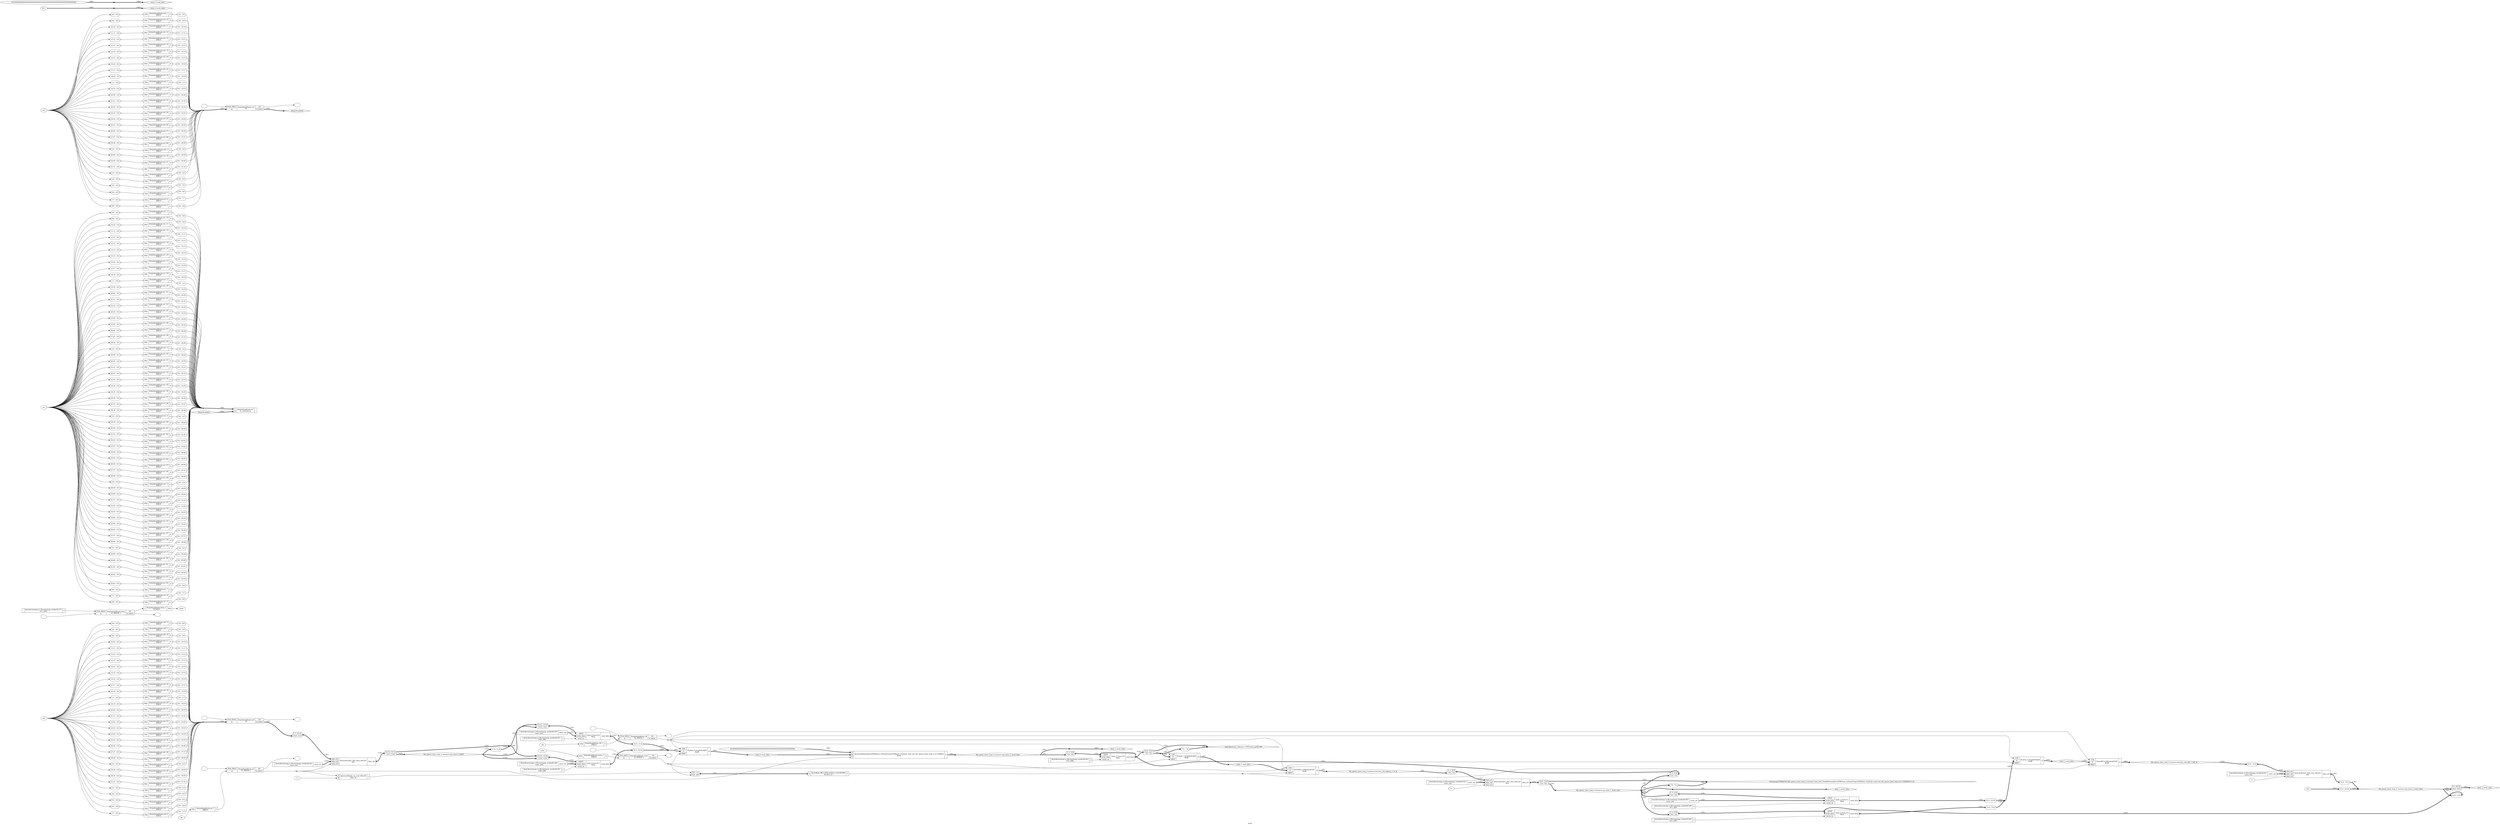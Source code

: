 digraph "main" {
label="main";
rankdir="LR";
remincross=true;
n34 [ shape=diamond, label="bfs_queue_inner_loop_0_instance.arg_mem_0_addr0", color="black", fontcolor="black"];
n35 [ shape=diamond, label="bfs_queue_inner_loop_0_instance.arg_mem_1_write_data", color="black", fontcolor="black"];
n36 [ shape=diamond, label="bfs_queue_inner_loop_0_instance.arg_mem_2_write_data", color="black", fontcolor="black"];
n37 [ shape=diamond, label="bfs_queue_inner_loop_0_instance.arg_mem_3_write_data", color="black", fontcolor="black"];
n38 [ shape=diamond, label="bfs_queue_inner_loop_0_instance.fsm.fsm_std_add_1_left_in", color="black", fontcolor="black"];
n39 [ shape=diamond, label="bfs_queue_inner_loop_0_instance.fsm.fsm_std_signext_1_in_in", color="black", fontcolor="black"];
n40 [ shape=octagon, label="clk", color="black", fontcolor="black"];
n41 [ shape=octagon, label="done", color="black", fontcolor="black"];
n42 [ shape=octagon, label="go", color="black", fontcolor="black"];
n43 [ shape=octagon, label="in0", color="black", fontcolor="black"];
n44 [ shape=octagon, label="in1", color="black", fontcolor="black"];
n45 [ shape=octagon, label="in2", color="black", fontcolor="black"];
n46 [ shape=diamond, label="mem_0.read_data", color="black", fontcolor="black"];
n47 [ shape=diamond, label="mem_0.write_data", color="black", fontcolor="black"];
n48 [ shape=diamond, label="mem_1.read_data", color="black", fontcolor="black"];
n49 [ shape=diamond, label="mem_1.write_data", color="black", fontcolor="black"];
n50 [ shape=diamond, label="mem_2.read_data", color="black", fontcolor="black"];
n51 [ shape=diamond, label="mem_2.write_data", color="black", fontcolor="black"];
n52 [ shape=diamond, label="mem_3.read_data", color="black", fontcolor="black"];
n53 [ shape=diamond, label="mem_3.write_data", color="black", fontcolor="black"];
n54 [ shape=octagon, label="reset", color="black", fontcolor="black"];
c59 [ shape=record, label="{{<p55> CLK|<p56> D|<p57> SRST}|$&#9586;mem_0.mem$rdreg[0]\n$sdff|{<p58> Q}}",  ];
c60 [ shape=record, label="{{<p55> CLK|<p56> D|<p57> SRST}|$&#9586;mem_1.mem$rdreg[0]\n$sdff|{<p58> Q}}",  ];
c61 [ shape=record, label="{{<p55> CLK|<p56> D|<p57> SRST}|$&#9586;mem_2.mem$rdreg[0]\n$sdff|{<p58> Q}}",  ];
c63 [ shape=record, label="{{}|$auto$constmap.cc:36:constmap_worker$1241\nconst_unit|{<p62> const_out}}",  ];
c64 [ shape=record, label="{{}|$auto$constmap.cc:36:constmap_worker$1247\nconst_unit|{<p62> const_out}}",  ];
c65 [ shape=record, label="{{}|$auto$constmap.cc:36:constmap_worker$1251\nconst_unit|{<p62> const_out}}",  ];
c66 [ shape=record, label="{{}|$auto$constmap.cc:36:constmap_worker$1255\nconst_unit|{<p62> const_out}}",  ];
c68 [ shape=record, label="{{}|$auto$constmap.cc:36:constmap_worker$1257\nGND_DRV|{<p67> O}}",  ];
c69 [ shape=record, label="{{}|$auto$constmap.cc:36:constmap_worker$1259\nconst_unit|{<p62> const_out}}",  ];
c70 [ shape=record, label="{{}|$auto$constmap.cc:36:constmap_worker$1261\nGND_DRV|{<p67> O}}",  ];
c71 [ shape=record, label="{{}|$auto$constmap.cc:36:constmap_worker$1263\nVCC_DRV|{<p67> O}}",  ];
c72 [ shape=record, label="{{}|$auto$constmap.cc:36:constmap_worker$1265\nVCC_DRV|{<p67> O}}",  ];
c73 [ shape=record, label="{{}|$auto$constmap.cc:36:constmap_worker$1267\nconst_unit|{<p62> const_out}}",  ];
c74 [ shape=record, label="{{}|$auto$constmap.cc:36:constmap_worker$1269\nVCC_DRV|{<p67> O}}",  ];
c75 [ shape=record, label="{{}|$auto$constmap.cc:36:constmap_worker$1273\nVCC_DRV|{<p67> O}}",  ];
c76 [ shape=record, label="{{<p55> CLK|<p56> D|<p57> SRST}|$auto$ff.cc:266:slice$1042\n$sdff|{<p58> Q}}",  ];
c77 [ shape=record, label="{{<p55> CLK|<p56> D|<p57> SRST}|$auto$ff.cc:266:slice$1047\n$sdff|{<p58> Q}}",  ];
c80 [ shape=record, label="{{<p78> A}|$auto$opt_dff.cc:254:combine_resets$1046\n$reduce_or|{<p79> Y}}",  ];
x0 [ shape=record, style=rounded, label="<s1> 0:0 - 1:1 |<s0> 0:0 - 0:0 ", color="black", fontcolor="black" ];
x0:e -> c80:p78:w [arrowhead=odiamond, arrowtail=odiamond, dir=both, color="black", fontcolor="black", style="setlinewidth(3)", label="<2>"];
v2 [ label="1'z" ];
c85 [ shape=record, label="{{<p81> data_in1|<p82> data_in2|<p83> data_in3}|$extract$&#9586;ALU_ALU_func_0$1221\nALU|{<p84> data_out}}",  ];
x1 [ shape=record, style=rounded, label="<s0> 31:0 - 31:0 ", color="black", fontcolor="black" ];
x1:e -> c85:p81:w [arrowhead=odiamond, arrowtail=odiamond, dir=both, color="black", fontcolor="black", style="setlinewidth(3)", label="<32>"];
x3 [ shape=record, style=rounded, label="<s0> 31:0 - 31:0 ", color="black", fontcolor="black" ];
c85:p84:e -> x3:w [arrowhead=odiamond, arrowtail=odiamond, dir=both, color="black", fontcolor="black", style="setlinewidth(3)", label="<32>"];
v5 [ label="1'z" ];
c86 [ shape=record, label="{{<p81> data_in1|<p82> data_in2|<p83> data_in3}|$extract$&#9586;ALU_ALU_func_0$1222\nALU|{<p84> data_out}}",  ];
x4 [ shape=record, style=rounded, label="0 -&gt; 31:8 |<s0> 7:0 - 7:0 ", color="black", fontcolor="black" ];
x4:e -> c86:p81:w [arrowhead=odiamond, arrowtail=odiamond, dir=both, color="black", fontcolor="black", style="setlinewidth(3)", label="<32>"];
x6 [ shape=record, style=rounded, label="<s1> 31:8 - 31:8 |<s0> 7:0 - 7:0 ", color="black", fontcolor="black" ];
c86:p84:e -> x6:w [arrowhead=odiamond, arrowtail=odiamond, dir=both, color="black", fontcolor="black", style="setlinewidth(3)", label="<32>"];
c87 [ shape=record, label="{{<p81> data_in1|<p82> data_in2|<p83> data_in3}|$extract$&#9586;ALU_ALU_func_6$1225\nALU|{<p84> data_out}}",  ];
x7 [ shape=record, style=rounded, label="0 -&gt; 31:12 |<s0> 11:0 - 11:0 ", color="black", fontcolor="black" ];
x7:e -> c87:p81:w [arrowhead=odiamond, arrowtail=odiamond, dir=both, color="black", fontcolor="black", style="setlinewidth(3)", label="<32>"];
x8 [ shape=record, style=rounded, label="<s1> 31:12 - 31:12 |<s0> 11:0 - 11:0 ", color="black", fontcolor="black" ];
c87:p84:e -> x8:w [arrowhead=odiamond, arrowtail=odiamond, dir=both, color="black", fontcolor="black", style="setlinewidth(3)", label="<32>"];
v9 [ label="1'z" ];
c89 [ shape=record, label="{{<p78> A|<p88> B}|$extract$&#9586;logic_op_conf_3$1234\nlogic_op|{<p79> Y}}",  ];
v10 [ label="" ];
v11 [ label="" ];
c94 [ shape=record, label="{{<p90> from_fabric|<p91> in}|$iopadmap$main.clk\nIO_WIDTH_1|{<p92> out|<p93> to_fabric}}",  ];
c96 [ shape=record, label="{{<p95> PAD}|$iopadmap$main.clk_1\nINBUF|{<p67> O}}",  ];
v12 [ label="" ];
v13 [ label="" ];
c97 [ shape=record, label="{{<p90> from_fabric|<p91> in}|$iopadmap$main.done\nIO_WIDTH_1|{<p92> out|<p93> to_fabric}}",  ];
c99 [ shape=record, label="{{<p98> I}|$iopadmap$main.done_1\nOUTBUF|{<p95> PAD}}",  ];
v14 [ label="" ];
v15 [ label="" ];
c100 [ shape=record, label="{{<p90> from_fabric|<p91> in}|$iopadmap$main.go\nIO_WIDTH_1|{<p92> out|<p93> to_fabric}}",  ];
c101 [ shape=record, label="{{<p95> PAD}|$iopadmap$main.go_1\nINBUF|{<p67> O}}",  ];
v16 [ label="" ];
v17 [ label="" ];
c102 [ shape=record, label="{{<p90> from_fabric|<p91> in}|$iopadmap$main.in0\nIO|{<p92> out|<p93> to_fabric}}",  ];
c103 [ shape=record, label="{{<p95> PAD}|$iopadmap$main.in0_1\nINBUF|{<p67> O}}",  ];
x18 [ shape=record, style=rounded, label="<s0> 0:0 - 0:0 ", color="black", fontcolor="black" ];
c103:p67:e -> x18:w [arrowhead=odiamond, arrowtail=odiamond, dir=both, color="black", fontcolor="black", label=""];
x19 [ shape=record, style=rounded, label="<s0> 0:0 - 0:0 ", color="black", fontcolor="black" ];
x19:e -> c103:p95:w [arrowhead=odiamond, arrowtail=odiamond, dir=both, color="black", fontcolor="black", label=""];
c104 [ shape=record, label="{{<p95> PAD}|$iopadmap$main.in0_10\nINBUF|{<p67> O}}",  ];
x20 [ shape=record, style=rounded, label="<s0> 0:0 - 9:9 ", color="black", fontcolor="black" ];
c104:p67:e -> x20:w [arrowhead=odiamond, arrowtail=odiamond, dir=both, color="black", fontcolor="black", label=""];
x21 [ shape=record, style=rounded, label="<s0> 9:9 - 0:0 ", color="black", fontcolor="black" ];
x21:e -> c104:p95:w [arrowhead=odiamond, arrowtail=odiamond, dir=both, color="black", fontcolor="black", label=""];
c105 [ shape=record, label="{{<p95> PAD}|$iopadmap$main.in0_11\nINBUF|{<p67> O}}",  ];
x22 [ shape=record, style=rounded, label="<s0> 0:0 - 10:10 ", color="black", fontcolor="black" ];
c105:p67:e -> x22:w [arrowhead=odiamond, arrowtail=odiamond, dir=both, color="black", fontcolor="black", label=""];
x23 [ shape=record, style=rounded, label="<s0> 10:10 - 0:0 ", color="black", fontcolor="black" ];
x23:e -> c105:p95:w [arrowhead=odiamond, arrowtail=odiamond, dir=both, color="black", fontcolor="black", label=""];
c106 [ shape=record, label="{{<p95> PAD}|$iopadmap$main.in0_12\nINBUF|{<p67> O}}",  ];
x24 [ shape=record, style=rounded, label="<s0> 0:0 - 11:11 ", color="black", fontcolor="black" ];
c106:p67:e -> x24:w [arrowhead=odiamond, arrowtail=odiamond, dir=both, color="black", fontcolor="black", label=""];
x25 [ shape=record, style=rounded, label="<s0> 11:11 - 0:0 ", color="black", fontcolor="black" ];
x25:e -> c106:p95:w [arrowhead=odiamond, arrowtail=odiamond, dir=both, color="black", fontcolor="black", label=""];
c107 [ shape=record, label="{{<p95> PAD}|$iopadmap$main.in0_13\nINBUF|{<p67> O}}",  ];
x26 [ shape=record, style=rounded, label="<s0> 0:0 - 12:12 ", color="black", fontcolor="black" ];
c107:p67:e -> x26:w [arrowhead=odiamond, arrowtail=odiamond, dir=both, color="black", fontcolor="black", label=""];
x27 [ shape=record, style=rounded, label="<s0> 12:12 - 0:0 ", color="black", fontcolor="black" ];
x27:e -> c107:p95:w [arrowhead=odiamond, arrowtail=odiamond, dir=both, color="black", fontcolor="black", label=""];
c108 [ shape=record, label="{{<p95> PAD}|$iopadmap$main.in0_14\nINBUF|{<p67> O}}",  ];
x28 [ shape=record, style=rounded, label="<s0> 0:0 - 13:13 ", color="black", fontcolor="black" ];
c108:p67:e -> x28:w [arrowhead=odiamond, arrowtail=odiamond, dir=both, color="black", fontcolor="black", label=""];
x29 [ shape=record, style=rounded, label="<s0> 13:13 - 0:0 ", color="black", fontcolor="black" ];
x29:e -> c108:p95:w [arrowhead=odiamond, arrowtail=odiamond, dir=both, color="black", fontcolor="black", label=""];
c109 [ shape=record, label="{{<p95> PAD}|$iopadmap$main.in0_15\nINBUF|{<p67> O}}",  ];
x30 [ shape=record, style=rounded, label="<s0> 0:0 - 14:14 ", color="black", fontcolor="black" ];
c109:p67:e -> x30:w [arrowhead=odiamond, arrowtail=odiamond, dir=both, color="black", fontcolor="black", label=""];
x31 [ shape=record, style=rounded, label="<s0> 14:14 - 0:0 ", color="black", fontcolor="black" ];
x31:e -> c109:p95:w [arrowhead=odiamond, arrowtail=odiamond, dir=both, color="black", fontcolor="black", label=""];
c110 [ shape=record, label="{{<p95> PAD}|$iopadmap$main.in0_16\nINBUF|{<p67> O}}",  ];
x32 [ shape=record, style=rounded, label="<s0> 0:0 - 15:15 ", color="black", fontcolor="black" ];
c110:p67:e -> x32:w [arrowhead=odiamond, arrowtail=odiamond, dir=both, color="black", fontcolor="black", label=""];
x33 [ shape=record, style=rounded, label="<s0> 15:15 - 0:0 ", color="black", fontcolor="black" ];
x33:e -> c110:p95:w [arrowhead=odiamond, arrowtail=odiamond, dir=both, color="black", fontcolor="black", label=""];
c111 [ shape=record, label="{{<p95> PAD}|$iopadmap$main.in0_17\nINBUF|{<p67> O}}",  ];
x34 [ shape=record, style=rounded, label="<s0> 0:0 - 16:16 ", color="black", fontcolor="black" ];
c111:p67:e -> x34:w [arrowhead=odiamond, arrowtail=odiamond, dir=both, color="black", fontcolor="black", label=""];
x35 [ shape=record, style=rounded, label="<s0> 16:16 - 0:0 ", color="black", fontcolor="black" ];
x35:e -> c111:p95:w [arrowhead=odiamond, arrowtail=odiamond, dir=both, color="black", fontcolor="black", label=""];
c112 [ shape=record, label="{{<p95> PAD}|$iopadmap$main.in0_18\nINBUF|{<p67> O}}",  ];
x36 [ shape=record, style=rounded, label="<s0> 0:0 - 17:17 ", color="black", fontcolor="black" ];
c112:p67:e -> x36:w [arrowhead=odiamond, arrowtail=odiamond, dir=both, color="black", fontcolor="black", label=""];
x37 [ shape=record, style=rounded, label="<s0> 17:17 - 0:0 ", color="black", fontcolor="black" ];
x37:e -> c112:p95:w [arrowhead=odiamond, arrowtail=odiamond, dir=both, color="black", fontcolor="black", label=""];
c113 [ shape=record, label="{{<p95> PAD}|$iopadmap$main.in0_19\nINBUF|{<p67> O}}",  ];
x38 [ shape=record, style=rounded, label="<s0> 0:0 - 18:18 ", color="black", fontcolor="black" ];
c113:p67:e -> x38:w [arrowhead=odiamond, arrowtail=odiamond, dir=both, color="black", fontcolor="black", label=""];
x39 [ shape=record, style=rounded, label="<s0> 18:18 - 0:0 ", color="black", fontcolor="black" ];
x39:e -> c113:p95:w [arrowhead=odiamond, arrowtail=odiamond, dir=both, color="black", fontcolor="black", label=""];
c114 [ shape=record, label="{{<p95> PAD}|$iopadmap$main.in0_2\nINBUF|{<p67> O}}",  ];
x40 [ shape=record, style=rounded, label="<s0> 0:0 - 1:1 ", color="black", fontcolor="black" ];
c114:p67:e -> x40:w [arrowhead=odiamond, arrowtail=odiamond, dir=both, color="black", fontcolor="black", label=""];
x41 [ shape=record, style=rounded, label="<s0> 1:1 - 0:0 ", color="black", fontcolor="black" ];
x41:e -> c114:p95:w [arrowhead=odiamond, arrowtail=odiamond, dir=both, color="black", fontcolor="black", label=""];
c115 [ shape=record, label="{{<p95> PAD}|$iopadmap$main.in0_20\nINBUF|{<p67> O}}",  ];
x42 [ shape=record, style=rounded, label="<s0> 0:0 - 19:19 ", color="black", fontcolor="black" ];
c115:p67:e -> x42:w [arrowhead=odiamond, arrowtail=odiamond, dir=both, color="black", fontcolor="black", label=""];
x43 [ shape=record, style=rounded, label="<s0> 19:19 - 0:0 ", color="black", fontcolor="black" ];
x43:e -> c115:p95:w [arrowhead=odiamond, arrowtail=odiamond, dir=both, color="black", fontcolor="black", label=""];
c116 [ shape=record, label="{{<p95> PAD}|$iopadmap$main.in0_21\nINBUF|{<p67> O}}",  ];
x44 [ shape=record, style=rounded, label="<s0> 0:0 - 20:20 ", color="black", fontcolor="black" ];
c116:p67:e -> x44:w [arrowhead=odiamond, arrowtail=odiamond, dir=both, color="black", fontcolor="black", label=""];
x45 [ shape=record, style=rounded, label="<s0> 20:20 - 0:0 ", color="black", fontcolor="black" ];
x45:e -> c116:p95:w [arrowhead=odiamond, arrowtail=odiamond, dir=both, color="black", fontcolor="black", label=""];
c117 [ shape=record, label="{{<p95> PAD}|$iopadmap$main.in0_22\nINBUF|{<p67> O}}",  ];
x46 [ shape=record, style=rounded, label="<s0> 0:0 - 21:21 ", color="black", fontcolor="black" ];
c117:p67:e -> x46:w [arrowhead=odiamond, arrowtail=odiamond, dir=both, color="black", fontcolor="black", label=""];
x47 [ shape=record, style=rounded, label="<s0> 21:21 - 0:0 ", color="black", fontcolor="black" ];
x47:e -> c117:p95:w [arrowhead=odiamond, arrowtail=odiamond, dir=both, color="black", fontcolor="black", label=""];
c118 [ shape=record, label="{{<p95> PAD}|$iopadmap$main.in0_23\nINBUF|{<p67> O}}",  ];
x48 [ shape=record, style=rounded, label="<s0> 0:0 - 22:22 ", color="black", fontcolor="black" ];
c118:p67:e -> x48:w [arrowhead=odiamond, arrowtail=odiamond, dir=both, color="black", fontcolor="black", label=""];
x49 [ shape=record, style=rounded, label="<s0> 22:22 - 0:0 ", color="black", fontcolor="black" ];
x49:e -> c118:p95:w [arrowhead=odiamond, arrowtail=odiamond, dir=both, color="black", fontcolor="black", label=""];
c119 [ shape=record, label="{{<p95> PAD}|$iopadmap$main.in0_24\nINBUF|{<p67> O}}",  ];
x50 [ shape=record, style=rounded, label="<s0> 0:0 - 23:23 ", color="black", fontcolor="black" ];
c119:p67:e -> x50:w [arrowhead=odiamond, arrowtail=odiamond, dir=both, color="black", fontcolor="black", label=""];
x51 [ shape=record, style=rounded, label="<s0> 23:23 - 0:0 ", color="black", fontcolor="black" ];
x51:e -> c119:p95:w [arrowhead=odiamond, arrowtail=odiamond, dir=both, color="black", fontcolor="black", label=""];
c120 [ shape=record, label="{{<p95> PAD}|$iopadmap$main.in0_25\nINBUF|{<p67> O}}",  ];
x52 [ shape=record, style=rounded, label="<s0> 0:0 - 24:24 ", color="black", fontcolor="black" ];
c120:p67:e -> x52:w [arrowhead=odiamond, arrowtail=odiamond, dir=both, color="black", fontcolor="black", label=""];
x53 [ shape=record, style=rounded, label="<s0> 24:24 - 0:0 ", color="black", fontcolor="black" ];
x53:e -> c120:p95:w [arrowhead=odiamond, arrowtail=odiamond, dir=both, color="black", fontcolor="black", label=""];
c121 [ shape=record, label="{{<p95> PAD}|$iopadmap$main.in0_26\nINBUF|{<p67> O}}",  ];
x54 [ shape=record, style=rounded, label="<s0> 0:0 - 25:25 ", color="black", fontcolor="black" ];
c121:p67:e -> x54:w [arrowhead=odiamond, arrowtail=odiamond, dir=both, color="black", fontcolor="black", label=""];
x55 [ shape=record, style=rounded, label="<s0> 25:25 - 0:0 ", color="black", fontcolor="black" ];
x55:e -> c121:p95:w [arrowhead=odiamond, arrowtail=odiamond, dir=both, color="black", fontcolor="black", label=""];
c122 [ shape=record, label="{{<p95> PAD}|$iopadmap$main.in0_27\nINBUF|{<p67> O}}",  ];
x56 [ shape=record, style=rounded, label="<s0> 0:0 - 26:26 ", color="black", fontcolor="black" ];
c122:p67:e -> x56:w [arrowhead=odiamond, arrowtail=odiamond, dir=both, color="black", fontcolor="black", label=""];
x57 [ shape=record, style=rounded, label="<s0> 26:26 - 0:0 ", color="black", fontcolor="black" ];
x57:e -> c122:p95:w [arrowhead=odiamond, arrowtail=odiamond, dir=both, color="black", fontcolor="black", label=""];
c123 [ shape=record, label="{{<p95> PAD}|$iopadmap$main.in0_28\nINBUF|{<p67> O}}",  ];
x58 [ shape=record, style=rounded, label="<s0> 0:0 - 27:27 ", color="black", fontcolor="black" ];
c123:p67:e -> x58:w [arrowhead=odiamond, arrowtail=odiamond, dir=both, color="black", fontcolor="black", label=""];
x59 [ shape=record, style=rounded, label="<s0> 27:27 - 0:0 ", color="black", fontcolor="black" ];
x59:e -> c123:p95:w [arrowhead=odiamond, arrowtail=odiamond, dir=both, color="black", fontcolor="black", label=""];
c124 [ shape=record, label="{{<p95> PAD}|$iopadmap$main.in0_29\nINBUF|{<p67> O}}",  ];
x60 [ shape=record, style=rounded, label="<s0> 0:0 - 28:28 ", color="black", fontcolor="black" ];
c124:p67:e -> x60:w [arrowhead=odiamond, arrowtail=odiamond, dir=both, color="black", fontcolor="black", label=""];
x61 [ shape=record, style=rounded, label="<s0> 28:28 - 0:0 ", color="black", fontcolor="black" ];
x61:e -> c124:p95:w [arrowhead=odiamond, arrowtail=odiamond, dir=both, color="black", fontcolor="black", label=""];
c125 [ shape=record, label="{{<p95> PAD}|$iopadmap$main.in0_3\nINBUF|{<p67> O}}",  ];
x62 [ shape=record, style=rounded, label="<s0> 0:0 - 2:2 ", color="black", fontcolor="black" ];
c125:p67:e -> x62:w [arrowhead=odiamond, arrowtail=odiamond, dir=both, color="black", fontcolor="black", label=""];
x63 [ shape=record, style=rounded, label="<s0> 2:2 - 0:0 ", color="black", fontcolor="black" ];
x63:e -> c125:p95:w [arrowhead=odiamond, arrowtail=odiamond, dir=both, color="black", fontcolor="black", label=""];
c126 [ shape=record, label="{{<p95> PAD}|$iopadmap$main.in0_30\nINBUF|{<p67> O}}",  ];
x64 [ shape=record, style=rounded, label="<s0> 0:0 - 29:29 ", color="black", fontcolor="black" ];
c126:p67:e -> x64:w [arrowhead=odiamond, arrowtail=odiamond, dir=both, color="black", fontcolor="black", label=""];
x65 [ shape=record, style=rounded, label="<s0> 29:29 - 0:0 ", color="black", fontcolor="black" ];
x65:e -> c126:p95:w [arrowhead=odiamond, arrowtail=odiamond, dir=both, color="black", fontcolor="black", label=""];
c127 [ shape=record, label="{{<p95> PAD}|$iopadmap$main.in0_31\nINBUF|{<p67> O}}",  ];
x66 [ shape=record, style=rounded, label="<s0> 0:0 - 30:30 ", color="black", fontcolor="black" ];
c127:p67:e -> x66:w [arrowhead=odiamond, arrowtail=odiamond, dir=both, color="black", fontcolor="black", label=""];
x67 [ shape=record, style=rounded, label="<s0> 30:30 - 0:0 ", color="black", fontcolor="black" ];
x67:e -> c127:p95:w [arrowhead=odiamond, arrowtail=odiamond, dir=both, color="black", fontcolor="black", label=""];
c128 [ shape=record, label="{{<p95> PAD}|$iopadmap$main.in0_32\nINBUF|{<p67> O}}",  ];
x68 [ shape=record, style=rounded, label="<s0> 0:0 - 31:31 ", color="black", fontcolor="black" ];
c128:p67:e -> x68:w [arrowhead=odiamond, arrowtail=odiamond, dir=both, color="black", fontcolor="black", label=""];
x69 [ shape=record, style=rounded, label="<s0> 31:31 - 0:0 ", color="black", fontcolor="black" ];
x69:e -> c128:p95:w [arrowhead=odiamond, arrowtail=odiamond, dir=both, color="black", fontcolor="black", label=""];
c129 [ shape=record, label="{{<p95> PAD}|$iopadmap$main.in0_4\nINBUF|{<p67> O}}",  ];
x70 [ shape=record, style=rounded, label="<s0> 0:0 - 3:3 ", color="black", fontcolor="black" ];
c129:p67:e -> x70:w [arrowhead=odiamond, arrowtail=odiamond, dir=both, color="black", fontcolor="black", label=""];
x71 [ shape=record, style=rounded, label="<s0> 3:3 - 0:0 ", color="black", fontcolor="black" ];
x71:e -> c129:p95:w [arrowhead=odiamond, arrowtail=odiamond, dir=both, color="black", fontcolor="black", label=""];
c130 [ shape=record, label="{{<p95> PAD}|$iopadmap$main.in0_5\nINBUF|{<p67> O}}",  ];
x72 [ shape=record, style=rounded, label="<s0> 0:0 - 4:4 ", color="black", fontcolor="black" ];
c130:p67:e -> x72:w [arrowhead=odiamond, arrowtail=odiamond, dir=both, color="black", fontcolor="black", label=""];
x73 [ shape=record, style=rounded, label="<s0> 4:4 - 0:0 ", color="black", fontcolor="black" ];
x73:e -> c130:p95:w [arrowhead=odiamond, arrowtail=odiamond, dir=both, color="black", fontcolor="black", label=""];
c131 [ shape=record, label="{{<p95> PAD}|$iopadmap$main.in0_6\nINBUF|{<p67> O}}",  ];
x74 [ shape=record, style=rounded, label="<s0> 0:0 - 5:5 ", color="black", fontcolor="black" ];
c131:p67:e -> x74:w [arrowhead=odiamond, arrowtail=odiamond, dir=both, color="black", fontcolor="black", label=""];
x75 [ shape=record, style=rounded, label="<s0> 5:5 - 0:0 ", color="black", fontcolor="black" ];
x75:e -> c131:p95:w [arrowhead=odiamond, arrowtail=odiamond, dir=both, color="black", fontcolor="black", label=""];
c132 [ shape=record, label="{{<p95> PAD}|$iopadmap$main.in0_7\nINBUF|{<p67> O}}",  ];
x76 [ shape=record, style=rounded, label="<s0> 0:0 - 6:6 ", color="black", fontcolor="black" ];
c132:p67:e -> x76:w [arrowhead=odiamond, arrowtail=odiamond, dir=both, color="black", fontcolor="black", label=""];
x77 [ shape=record, style=rounded, label="<s0> 6:6 - 0:0 ", color="black", fontcolor="black" ];
x77:e -> c132:p95:w [arrowhead=odiamond, arrowtail=odiamond, dir=both, color="black", fontcolor="black", label=""];
c133 [ shape=record, label="{{<p95> PAD}|$iopadmap$main.in0_8\nINBUF|{<p67> O}}",  ];
x78 [ shape=record, style=rounded, label="<s0> 0:0 - 7:7 ", color="black", fontcolor="black" ];
c133:p67:e -> x78:w [arrowhead=odiamond, arrowtail=odiamond, dir=both, color="black", fontcolor="black", label=""];
x79 [ shape=record, style=rounded, label="<s0> 7:7 - 0:0 ", color="black", fontcolor="black" ];
x79:e -> c133:p95:w [arrowhead=odiamond, arrowtail=odiamond, dir=both, color="black", fontcolor="black", label=""];
c134 [ shape=record, label="{{<p95> PAD}|$iopadmap$main.in0_9\nINBUF|{<p67> O}}",  ];
x80 [ shape=record, style=rounded, label="<s0> 0:0 - 8:8 ", color="black", fontcolor="black" ];
c134:p67:e -> x80:w [arrowhead=odiamond, arrowtail=odiamond, dir=both, color="black", fontcolor="black", label=""];
x81 [ shape=record, style=rounded, label="<s0> 8:8 - 0:0 ", color="black", fontcolor="black" ];
x81:e -> c134:p95:w [arrowhead=odiamond, arrowtail=odiamond, dir=both, color="black", fontcolor="black", label=""];
c135 [ shape=record, label="{{<p98> I|<p67> O}|$iopadmap$main.in1\n$__external_in|{}}",  ];
c136 [ shape=record, label="{{<p95> PAD}|$iopadmap$main.in1_1\nINBUF|{<p67> O}}",  ];
x82 [ shape=record, style=rounded, label="<s0> 0:0 - 0:0 ", color="black", fontcolor="black" ];
c136:p67:e -> x82:w [arrowhead=odiamond, arrowtail=odiamond, dir=both, color="black", fontcolor="black", label=""];
x83 [ shape=record, style=rounded, label="<s0> 0:0 - 0:0 ", color="black", fontcolor="black" ];
x83:e -> c136:p95:w [arrowhead=odiamond, arrowtail=odiamond, dir=both, color="black", fontcolor="black", label=""];
c137 [ shape=record, label="{{<p95> PAD}|$iopadmap$main.in1_10\nINBUF|{<p67> O}}",  ];
x84 [ shape=record, style=rounded, label="<s0> 0:0 - 9:9 ", color="black", fontcolor="black" ];
c137:p67:e -> x84:w [arrowhead=odiamond, arrowtail=odiamond, dir=both, color="black", fontcolor="black", label=""];
x85 [ shape=record, style=rounded, label="<s0> 9:9 - 0:0 ", color="black", fontcolor="black" ];
x85:e -> c137:p95:w [arrowhead=odiamond, arrowtail=odiamond, dir=both, color="black", fontcolor="black", label=""];
c138 [ shape=record, label="{{<p95> PAD}|$iopadmap$main.in1_11\nINBUF|{<p67> O}}",  ];
x86 [ shape=record, style=rounded, label="<s0> 0:0 - 10:10 ", color="black", fontcolor="black" ];
c138:p67:e -> x86:w [arrowhead=odiamond, arrowtail=odiamond, dir=both, color="black", fontcolor="black", label=""];
x87 [ shape=record, style=rounded, label="<s0> 10:10 - 0:0 ", color="black", fontcolor="black" ];
x87:e -> c138:p95:w [arrowhead=odiamond, arrowtail=odiamond, dir=both, color="black", fontcolor="black", label=""];
c139 [ shape=record, label="{{<p95> PAD}|$iopadmap$main.in1_12\nINBUF|{<p67> O}}",  ];
x88 [ shape=record, style=rounded, label="<s0> 0:0 - 11:11 ", color="black", fontcolor="black" ];
c139:p67:e -> x88:w [arrowhead=odiamond, arrowtail=odiamond, dir=both, color="black", fontcolor="black", label=""];
x89 [ shape=record, style=rounded, label="<s0> 11:11 - 0:0 ", color="black", fontcolor="black" ];
x89:e -> c139:p95:w [arrowhead=odiamond, arrowtail=odiamond, dir=both, color="black", fontcolor="black", label=""];
c140 [ shape=record, label="{{<p95> PAD}|$iopadmap$main.in1_13\nINBUF|{<p67> O}}",  ];
x90 [ shape=record, style=rounded, label="<s0> 0:0 - 12:12 ", color="black", fontcolor="black" ];
c140:p67:e -> x90:w [arrowhead=odiamond, arrowtail=odiamond, dir=both, color="black", fontcolor="black", label=""];
x91 [ shape=record, style=rounded, label="<s0> 12:12 - 0:0 ", color="black", fontcolor="black" ];
x91:e -> c140:p95:w [arrowhead=odiamond, arrowtail=odiamond, dir=both, color="black", fontcolor="black", label=""];
c141 [ shape=record, label="{{<p95> PAD}|$iopadmap$main.in1_14\nINBUF|{<p67> O}}",  ];
x92 [ shape=record, style=rounded, label="<s0> 0:0 - 13:13 ", color="black", fontcolor="black" ];
c141:p67:e -> x92:w [arrowhead=odiamond, arrowtail=odiamond, dir=both, color="black", fontcolor="black", label=""];
x93 [ shape=record, style=rounded, label="<s0> 13:13 - 0:0 ", color="black", fontcolor="black" ];
x93:e -> c141:p95:w [arrowhead=odiamond, arrowtail=odiamond, dir=both, color="black", fontcolor="black", label=""];
c142 [ shape=record, label="{{<p95> PAD}|$iopadmap$main.in1_15\nINBUF|{<p67> O}}",  ];
x94 [ shape=record, style=rounded, label="<s0> 0:0 - 14:14 ", color="black", fontcolor="black" ];
c142:p67:e -> x94:w [arrowhead=odiamond, arrowtail=odiamond, dir=both, color="black", fontcolor="black", label=""];
x95 [ shape=record, style=rounded, label="<s0> 14:14 - 0:0 ", color="black", fontcolor="black" ];
x95:e -> c142:p95:w [arrowhead=odiamond, arrowtail=odiamond, dir=both, color="black", fontcolor="black", label=""];
c143 [ shape=record, label="{{<p95> PAD}|$iopadmap$main.in1_16\nINBUF|{<p67> O}}",  ];
x96 [ shape=record, style=rounded, label="<s0> 0:0 - 15:15 ", color="black", fontcolor="black" ];
c143:p67:e -> x96:w [arrowhead=odiamond, arrowtail=odiamond, dir=both, color="black", fontcolor="black", label=""];
x97 [ shape=record, style=rounded, label="<s0> 15:15 - 0:0 ", color="black", fontcolor="black" ];
x97:e -> c143:p95:w [arrowhead=odiamond, arrowtail=odiamond, dir=both, color="black", fontcolor="black", label=""];
c144 [ shape=record, label="{{<p95> PAD}|$iopadmap$main.in1_17\nINBUF|{<p67> O}}",  ];
x98 [ shape=record, style=rounded, label="<s0> 0:0 - 16:16 ", color="black", fontcolor="black" ];
c144:p67:e -> x98:w [arrowhead=odiamond, arrowtail=odiamond, dir=both, color="black", fontcolor="black", label=""];
x99 [ shape=record, style=rounded, label="<s0> 16:16 - 0:0 ", color="black", fontcolor="black" ];
x99:e -> c144:p95:w [arrowhead=odiamond, arrowtail=odiamond, dir=both, color="black", fontcolor="black", label=""];
c145 [ shape=record, label="{{<p95> PAD}|$iopadmap$main.in1_18\nINBUF|{<p67> O}}",  ];
x100 [ shape=record, style=rounded, label="<s0> 0:0 - 17:17 ", color="black", fontcolor="black" ];
c145:p67:e -> x100:w [arrowhead=odiamond, arrowtail=odiamond, dir=both, color="black", fontcolor="black", label=""];
x101 [ shape=record, style=rounded, label="<s0> 17:17 - 0:0 ", color="black", fontcolor="black" ];
x101:e -> c145:p95:w [arrowhead=odiamond, arrowtail=odiamond, dir=both, color="black", fontcolor="black", label=""];
c146 [ shape=record, label="{{<p95> PAD}|$iopadmap$main.in1_19\nINBUF|{<p67> O}}",  ];
x102 [ shape=record, style=rounded, label="<s0> 0:0 - 18:18 ", color="black", fontcolor="black" ];
c146:p67:e -> x102:w [arrowhead=odiamond, arrowtail=odiamond, dir=both, color="black", fontcolor="black", label=""];
x103 [ shape=record, style=rounded, label="<s0> 18:18 - 0:0 ", color="black", fontcolor="black" ];
x103:e -> c146:p95:w [arrowhead=odiamond, arrowtail=odiamond, dir=both, color="black", fontcolor="black", label=""];
c147 [ shape=record, label="{{<p95> PAD}|$iopadmap$main.in1_2\nINBUF|{<p67> O}}",  ];
x104 [ shape=record, style=rounded, label="<s0> 0:0 - 1:1 ", color="black", fontcolor="black" ];
c147:p67:e -> x104:w [arrowhead=odiamond, arrowtail=odiamond, dir=both, color="black", fontcolor="black", label=""];
x105 [ shape=record, style=rounded, label="<s0> 1:1 - 0:0 ", color="black", fontcolor="black" ];
x105:e -> c147:p95:w [arrowhead=odiamond, arrowtail=odiamond, dir=both, color="black", fontcolor="black", label=""];
c148 [ shape=record, label="{{<p95> PAD}|$iopadmap$main.in1_20\nINBUF|{<p67> O}}",  ];
x106 [ shape=record, style=rounded, label="<s0> 0:0 - 19:19 ", color="black", fontcolor="black" ];
c148:p67:e -> x106:w [arrowhead=odiamond, arrowtail=odiamond, dir=both, color="black", fontcolor="black", label=""];
x107 [ shape=record, style=rounded, label="<s0> 19:19 - 0:0 ", color="black", fontcolor="black" ];
x107:e -> c148:p95:w [arrowhead=odiamond, arrowtail=odiamond, dir=both, color="black", fontcolor="black", label=""];
c149 [ shape=record, label="{{<p95> PAD}|$iopadmap$main.in1_21\nINBUF|{<p67> O}}",  ];
x108 [ shape=record, style=rounded, label="<s0> 0:0 - 20:20 ", color="black", fontcolor="black" ];
c149:p67:e -> x108:w [arrowhead=odiamond, arrowtail=odiamond, dir=both, color="black", fontcolor="black", label=""];
x109 [ shape=record, style=rounded, label="<s0> 20:20 - 0:0 ", color="black", fontcolor="black" ];
x109:e -> c149:p95:w [arrowhead=odiamond, arrowtail=odiamond, dir=both, color="black", fontcolor="black", label=""];
c150 [ shape=record, label="{{<p95> PAD}|$iopadmap$main.in1_22\nINBUF|{<p67> O}}",  ];
x110 [ shape=record, style=rounded, label="<s0> 0:0 - 21:21 ", color="black", fontcolor="black" ];
c150:p67:e -> x110:w [arrowhead=odiamond, arrowtail=odiamond, dir=both, color="black", fontcolor="black", label=""];
x111 [ shape=record, style=rounded, label="<s0> 21:21 - 0:0 ", color="black", fontcolor="black" ];
x111:e -> c150:p95:w [arrowhead=odiamond, arrowtail=odiamond, dir=both, color="black", fontcolor="black", label=""];
c151 [ shape=record, label="{{<p95> PAD}|$iopadmap$main.in1_23\nINBUF|{<p67> O}}",  ];
x112 [ shape=record, style=rounded, label="<s0> 0:0 - 22:22 ", color="black", fontcolor="black" ];
c151:p67:e -> x112:w [arrowhead=odiamond, arrowtail=odiamond, dir=both, color="black", fontcolor="black", label=""];
x113 [ shape=record, style=rounded, label="<s0> 22:22 - 0:0 ", color="black", fontcolor="black" ];
x113:e -> c151:p95:w [arrowhead=odiamond, arrowtail=odiamond, dir=both, color="black", fontcolor="black", label=""];
c152 [ shape=record, label="{{<p95> PAD}|$iopadmap$main.in1_24\nINBUF|{<p67> O}}",  ];
x114 [ shape=record, style=rounded, label="<s0> 0:0 - 23:23 ", color="black", fontcolor="black" ];
c152:p67:e -> x114:w [arrowhead=odiamond, arrowtail=odiamond, dir=both, color="black", fontcolor="black", label=""];
x115 [ shape=record, style=rounded, label="<s0> 23:23 - 0:0 ", color="black", fontcolor="black" ];
x115:e -> c152:p95:w [arrowhead=odiamond, arrowtail=odiamond, dir=both, color="black", fontcolor="black", label=""];
c153 [ shape=record, label="{{<p95> PAD}|$iopadmap$main.in1_25\nINBUF|{<p67> O}}",  ];
x116 [ shape=record, style=rounded, label="<s0> 0:0 - 24:24 ", color="black", fontcolor="black" ];
c153:p67:e -> x116:w [arrowhead=odiamond, arrowtail=odiamond, dir=both, color="black", fontcolor="black", label=""];
x117 [ shape=record, style=rounded, label="<s0> 24:24 - 0:0 ", color="black", fontcolor="black" ];
x117:e -> c153:p95:w [arrowhead=odiamond, arrowtail=odiamond, dir=both, color="black", fontcolor="black", label=""];
c154 [ shape=record, label="{{<p95> PAD}|$iopadmap$main.in1_26\nINBUF|{<p67> O}}",  ];
x118 [ shape=record, style=rounded, label="<s0> 0:0 - 25:25 ", color="black", fontcolor="black" ];
c154:p67:e -> x118:w [arrowhead=odiamond, arrowtail=odiamond, dir=both, color="black", fontcolor="black", label=""];
x119 [ shape=record, style=rounded, label="<s0> 25:25 - 0:0 ", color="black", fontcolor="black" ];
x119:e -> c154:p95:w [arrowhead=odiamond, arrowtail=odiamond, dir=both, color="black", fontcolor="black", label=""];
c155 [ shape=record, label="{{<p95> PAD}|$iopadmap$main.in1_27\nINBUF|{<p67> O}}",  ];
x120 [ shape=record, style=rounded, label="<s0> 0:0 - 26:26 ", color="black", fontcolor="black" ];
c155:p67:e -> x120:w [arrowhead=odiamond, arrowtail=odiamond, dir=both, color="black", fontcolor="black", label=""];
x121 [ shape=record, style=rounded, label="<s0> 26:26 - 0:0 ", color="black", fontcolor="black" ];
x121:e -> c155:p95:w [arrowhead=odiamond, arrowtail=odiamond, dir=both, color="black", fontcolor="black", label=""];
c156 [ shape=record, label="{{<p95> PAD}|$iopadmap$main.in1_28\nINBUF|{<p67> O}}",  ];
x122 [ shape=record, style=rounded, label="<s0> 0:0 - 27:27 ", color="black", fontcolor="black" ];
c156:p67:e -> x122:w [arrowhead=odiamond, arrowtail=odiamond, dir=both, color="black", fontcolor="black", label=""];
x123 [ shape=record, style=rounded, label="<s0> 27:27 - 0:0 ", color="black", fontcolor="black" ];
x123:e -> c156:p95:w [arrowhead=odiamond, arrowtail=odiamond, dir=both, color="black", fontcolor="black", label=""];
c157 [ shape=record, label="{{<p95> PAD}|$iopadmap$main.in1_29\nINBUF|{<p67> O}}",  ];
x124 [ shape=record, style=rounded, label="<s0> 0:0 - 28:28 ", color="black", fontcolor="black" ];
c157:p67:e -> x124:w [arrowhead=odiamond, arrowtail=odiamond, dir=both, color="black", fontcolor="black", label=""];
x125 [ shape=record, style=rounded, label="<s0> 28:28 - 0:0 ", color="black", fontcolor="black" ];
x125:e -> c157:p95:w [arrowhead=odiamond, arrowtail=odiamond, dir=both, color="black", fontcolor="black", label=""];
c158 [ shape=record, label="{{<p95> PAD}|$iopadmap$main.in1_3\nINBUF|{<p67> O}}",  ];
x126 [ shape=record, style=rounded, label="<s0> 0:0 - 2:2 ", color="black", fontcolor="black" ];
c158:p67:e -> x126:w [arrowhead=odiamond, arrowtail=odiamond, dir=both, color="black", fontcolor="black", label=""];
x127 [ shape=record, style=rounded, label="<s0> 2:2 - 0:0 ", color="black", fontcolor="black" ];
x127:e -> c158:p95:w [arrowhead=odiamond, arrowtail=odiamond, dir=both, color="black", fontcolor="black", label=""];
c159 [ shape=record, label="{{<p95> PAD}|$iopadmap$main.in1_30\nINBUF|{<p67> O}}",  ];
x128 [ shape=record, style=rounded, label="<s0> 0:0 - 29:29 ", color="black", fontcolor="black" ];
c159:p67:e -> x128:w [arrowhead=odiamond, arrowtail=odiamond, dir=both, color="black", fontcolor="black", label=""];
x129 [ shape=record, style=rounded, label="<s0> 29:29 - 0:0 ", color="black", fontcolor="black" ];
x129:e -> c159:p95:w [arrowhead=odiamond, arrowtail=odiamond, dir=both, color="black", fontcolor="black", label=""];
c160 [ shape=record, label="{{<p95> PAD}|$iopadmap$main.in1_31\nINBUF|{<p67> O}}",  ];
x130 [ shape=record, style=rounded, label="<s0> 0:0 - 30:30 ", color="black", fontcolor="black" ];
c160:p67:e -> x130:w [arrowhead=odiamond, arrowtail=odiamond, dir=both, color="black", fontcolor="black", label=""];
x131 [ shape=record, style=rounded, label="<s0> 30:30 - 0:0 ", color="black", fontcolor="black" ];
x131:e -> c160:p95:w [arrowhead=odiamond, arrowtail=odiamond, dir=both, color="black", fontcolor="black", label=""];
c161 [ shape=record, label="{{<p95> PAD}|$iopadmap$main.in1_32\nINBUF|{<p67> O}}",  ];
x132 [ shape=record, style=rounded, label="<s0> 0:0 - 31:31 ", color="black", fontcolor="black" ];
c161:p67:e -> x132:w [arrowhead=odiamond, arrowtail=odiamond, dir=both, color="black", fontcolor="black", label=""];
x133 [ shape=record, style=rounded, label="<s0> 31:31 - 0:0 ", color="black", fontcolor="black" ];
x133:e -> c161:p95:w [arrowhead=odiamond, arrowtail=odiamond, dir=both, color="black", fontcolor="black", label=""];
c162 [ shape=record, label="{{<p95> PAD}|$iopadmap$main.in1_33\nINBUF|{<p67> O}}",  ];
x134 [ shape=record, style=rounded, label="<s0> 0:0 - 32:32 ", color="black", fontcolor="black" ];
c162:p67:e -> x134:w [arrowhead=odiamond, arrowtail=odiamond, dir=both, color="black", fontcolor="black", label=""];
x135 [ shape=record, style=rounded, label="<s0> 32:32 - 0:0 ", color="black", fontcolor="black" ];
x135:e -> c162:p95:w [arrowhead=odiamond, arrowtail=odiamond, dir=both, color="black", fontcolor="black", label=""];
c163 [ shape=record, label="{{<p95> PAD}|$iopadmap$main.in1_34\nINBUF|{<p67> O}}",  ];
x136 [ shape=record, style=rounded, label="<s0> 0:0 - 33:33 ", color="black", fontcolor="black" ];
c163:p67:e -> x136:w [arrowhead=odiamond, arrowtail=odiamond, dir=both, color="black", fontcolor="black", label=""];
x137 [ shape=record, style=rounded, label="<s0> 33:33 - 0:0 ", color="black", fontcolor="black" ];
x137:e -> c163:p95:w [arrowhead=odiamond, arrowtail=odiamond, dir=both, color="black", fontcolor="black", label=""];
c164 [ shape=record, label="{{<p95> PAD}|$iopadmap$main.in1_35\nINBUF|{<p67> O}}",  ];
x138 [ shape=record, style=rounded, label="<s0> 0:0 - 34:34 ", color="black", fontcolor="black" ];
c164:p67:e -> x138:w [arrowhead=odiamond, arrowtail=odiamond, dir=both, color="black", fontcolor="black", label=""];
x139 [ shape=record, style=rounded, label="<s0> 34:34 - 0:0 ", color="black", fontcolor="black" ];
x139:e -> c164:p95:w [arrowhead=odiamond, arrowtail=odiamond, dir=both, color="black", fontcolor="black", label=""];
c165 [ shape=record, label="{{<p95> PAD}|$iopadmap$main.in1_36\nINBUF|{<p67> O}}",  ];
x140 [ shape=record, style=rounded, label="<s0> 0:0 - 35:35 ", color="black", fontcolor="black" ];
c165:p67:e -> x140:w [arrowhead=odiamond, arrowtail=odiamond, dir=both, color="black", fontcolor="black", label=""];
x141 [ shape=record, style=rounded, label="<s0> 35:35 - 0:0 ", color="black", fontcolor="black" ];
x141:e -> c165:p95:w [arrowhead=odiamond, arrowtail=odiamond, dir=both, color="black", fontcolor="black", label=""];
c166 [ shape=record, label="{{<p95> PAD}|$iopadmap$main.in1_37\nINBUF|{<p67> O}}",  ];
x142 [ shape=record, style=rounded, label="<s0> 0:0 - 36:36 ", color="black", fontcolor="black" ];
c166:p67:e -> x142:w [arrowhead=odiamond, arrowtail=odiamond, dir=both, color="black", fontcolor="black", label=""];
x143 [ shape=record, style=rounded, label="<s0> 36:36 - 0:0 ", color="black", fontcolor="black" ];
x143:e -> c166:p95:w [arrowhead=odiamond, arrowtail=odiamond, dir=both, color="black", fontcolor="black", label=""];
c167 [ shape=record, label="{{<p95> PAD}|$iopadmap$main.in1_38\nINBUF|{<p67> O}}",  ];
x144 [ shape=record, style=rounded, label="<s0> 0:0 - 37:37 ", color="black", fontcolor="black" ];
c167:p67:e -> x144:w [arrowhead=odiamond, arrowtail=odiamond, dir=both, color="black", fontcolor="black", label=""];
x145 [ shape=record, style=rounded, label="<s0> 37:37 - 0:0 ", color="black", fontcolor="black" ];
x145:e -> c167:p95:w [arrowhead=odiamond, arrowtail=odiamond, dir=both, color="black", fontcolor="black", label=""];
c168 [ shape=record, label="{{<p95> PAD}|$iopadmap$main.in1_39\nINBUF|{<p67> O}}",  ];
x146 [ shape=record, style=rounded, label="<s0> 0:0 - 38:38 ", color="black", fontcolor="black" ];
c168:p67:e -> x146:w [arrowhead=odiamond, arrowtail=odiamond, dir=both, color="black", fontcolor="black", label=""];
x147 [ shape=record, style=rounded, label="<s0> 38:38 - 0:0 ", color="black", fontcolor="black" ];
x147:e -> c168:p95:w [arrowhead=odiamond, arrowtail=odiamond, dir=both, color="black", fontcolor="black", label=""];
c169 [ shape=record, label="{{<p95> PAD}|$iopadmap$main.in1_4\nINBUF|{<p67> O}}",  ];
x148 [ shape=record, style=rounded, label="<s0> 0:0 - 3:3 ", color="black", fontcolor="black" ];
c169:p67:e -> x148:w [arrowhead=odiamond, arrowtail=odiamond, dir=both, color="black", fontcolor="black", label=""];
x149 [ shape=record, style=rounded, label="<s0> 3:3 - 0:0 ", color="black", fontcolor="black" ];
x149:e -> c169:p95:w [arrowhead=odiamond, arrowtail=odiamond, dir=both, color="black", fontcolor="black", label=""];
c170 [ shape=record, label="{{<p95> PAD}|$iopadmap$main.in1_40\nINBUF|{<p67> O}}",  ];
x150 [ shape=record, style=rounded, label="<s0> 0:0 - 39:39 ", color="black", fontcolor="black" ];
c170:p67:e -> x150:w [arrowhead=odiamond, arrowtail=odiamond, dir=both, color="black", fontcolor="black", label=""];
x151 [ shape=record, style=rounded, label="<s0> 39:39 - 0:0 ", color="black", fontcolor="black" ];
x151:e -> c170:p95:w [arrowhead=odiamond, arrowtail=odiamond, dir=both, color="black", fontcolor="black", label=""];
c171 [ shape=record, label="{{<p95> PAD}|$iopadmap$main.in1_41\nINBUF|{<p67> O}}",  ];
x152 [ shape=record, style=rounded, label="<s0> 0:0 - 40:40 ", color="black", fontcolor="black" ];
c171:p67:e -> x152:w [arrowhead=odiamond, arrowtail=odiamond, dir=both, color="black", fontcolor="black", label=""];
x153 [ shape=record, style=rounded, label="<s0> 40:40 - 0:0 ", color="black", fontcolor="black" ];
x153:e -> c171:p95:w [arrowhead=odiamond, arrowtail=odiamond, dir=both, color="black", fontcolor="black", label=""];
c172 [ shape=record, label="{{<p95> PAD}|$iopadmap$main.in1_42\nINBUF|{<p67> O}}",  ];
x154 [ shape=record, style=rounded, label="<s0> 0:0 - 41:41 ", color="black", fontcolor="black" ];
c172:p67:e -> x154:w [arrowhead=odiamond, arrowtail=odiamond, dir=both, color="black", fontcolor="black", label=""];
x155 [ shape=record, style=rounded, label="<s0> 41:41 - 0:0 ", color="black", fontcolor="black" ];
x155:e -> c172:p95:w [arrowhead=odiamond, arrowtail=odiamond, dir=both, color="black", fontcolor="black", label=""];
c173 [ shape=record, label="{{<p95> PAD}|$iopadmap$main.in1_43\nINBUF|{<p67> O}}",  ];
x156 [ shape=record, style=rounded, label="<s0> 0:0 - 42:42 ", color="black", fontcolor="black" ];
c173:p67:e -> x156:w [arrowhead=odiamond, arrowtail=odiamond, dir=both, color="black", fontcolor="black", label=""];
x157 [ shape=record, style=rounded, label="<s0> 42:42 - 0:0 ", color="black", fontcolor="black" ];
x157:e -> c173:p95:w [arrowhead=odiamond, arrowtail=odiamond, dir=both, color="black", fontcolor="black", label=""];
c174 [ shape=record, label="{{<p95> PAD}|$iopadmap$main.in1_44\nINBUF|{<p67> O}}",  ];
x158 [ shape=record, style=rounded, label="<s0> 0:0 - 43:43 ", color="black", fontcolor="black" ];
c174:p67:e -> x158:w [arrowhead=odiamond, arrowtail=odiamond, dir=both, color="black", fontcolor="black", label=""];
x159 [ shape=record, style=rounded, label="<s0> 43:43 - 0:0 ", color="black", fontcolor="black" ];
x159:e -> c174:p95:w [arrowhead=odiamond, arrowtail=odiamond, dir=both, color="black", fontcolor="black", label=""];
c175 [ shape=record, label="{{<p95> PAD}|$iopadmap$main.in1_45\nINBUF|{<p67> O}}",  ];
x160 [ shape=record, style=rounded, label="<s0> 0:0 - 44:44 ", color="black", fontcolor="black" ];
c175:p67:e -> x160:w [arrowhead=odiamond, arrowtail=odiamond, dir=both, color="black", fontcolor="black", label=""];
x161 [ shape=record, style=rounded, label="<s0> 44:44 - 0:0 ", color="black", fontcolor="black" ];
x161:e -> c175:p95:w [arrowhead=odiamond, arrowtail=odiamond, dir=both, color="black", fontcolor="black", label=""];
c176 [ shape=record, label="{{<p95> PAD}|$iopadmap$main.in1_46\nINBUF|{<p67> O}}",  ];
x162 [ shape=record, style=rounded, label="<s0> 0:0 - 45:45 ", color="black", fontcolor="black" ];
c176:p67:e -> x162:w [arrowhead=odiamond, arrowtail=odiamond, dir=both, color="black", fontcolor="black", label=""];
x163 [ shape=record, style=rounded, label="<s0> 45:45 - 0:0 ", color="black", fontcolor="black" ];
x163:e -> c176:p95:w [arrowhead=odiamond, arrowtail=odiamond, dir=both, color="black", fontcolor="black", label=""];
c177 [ shape=record, label="{{<p95> PAD}|$iopadmap$main.in1_47\nINBUF|{<p67> O}}",  ];
x164 [ shape=record, style=rounded, label="<s0> 0:0 - 46:46 ", color="black", fontcolor="black" ];
c177:p67:e -> x164:w [arrowhead=odiamond, arrowtail=odiamond, dir=both, color="black", fontcolor="black", label=""];
x165 [ shape=record, style=rounded, label="<s0> 46:46 - 0:0 ", color="black", fontcolor="black" ];
x165:e -> c177:p95:w [arrowhead=odiamond, arrowtail=odiamond, dir=both, color="black", fontcolor="black", label=""];
c178 [ shape=record, label="{{<p95> PAD}|$iopadmap$main.in1_48\nINBUF|{<p67> O}}",  ];
x166 [ shape=record, style=rounded, label="<s0> 0:0 - 47:47 ", color="black", fontcolor="black" ];
c178:p67:e -> x166:w [arrowhead=odiamond, arrowtail=odiamond, dir=both, color="black", fontcolor="black", label=""];
x167 [ shape=record, style=rounded, label="<s0> 47:47 - 0:0 ", color="black", fontcolor="black" ];
x167:e -> c178:p95:w [arrowhead=odiamond, arrowtail=odiamond, dir=both, color="black", fontcolor="black", label=""];
c179 [ shape=record, label="{{<p95> PAD}|$iopadmap$main.in1_49\nINBUF|{<p67> O}}",  ];
x168 [ shape=record, style=rounded, label="<s0> 0:0 - 48:48 ", color="black", fontcolor="black" ];
c179:p67:e -> x168:w [arrowhead=odiamond, arrowtail=odiamond, dir=both, color="black", fontcolor="black", label=""];
x169 [ shape=record, style=rounded, label="<s0> 48:48 - 0:0 ", color="black", fontcolor="black" ];
x169:e -> c179:p95:w [arrowhead=odiamond, arrowtail=odiamond, dir=both, color="black", fontcolor="black", label=""];
c180 [ shape=record, label="{{<p95> PAD}|$iopadmap$main.in1_5\nINBUF|{<p67> O}}",  ];
x170 [ shape=record, style=rounded, label="<s0> 0:0 - 4:4 ", color="black", fontcolor="black" ];
c180:p67:e -> x170:w [arrowhead=odiamond, arrowtail=odiamond, dir=both, color="black", fontcolor="black", label=""];
x171 [ shape=record, style=rounded, label="<s0> 4:4 - 0:0 ", color="black", fontcolor="black" ];
x171:e -> c180:p95:w [arrowhead=odiamond, arrowtail=odiamond, dir=both, color="black", fontcolor="black", label=""];
c181 [ shape=record, label="{{<p95> PAD}|$iopadmap$main.in1_50\nINBUF|{<p67> O}}",  ];
x172 [ shape=record, style=rounded, label="<s0> 0:0 - 49:49 ", color="black", fontcolor="black" ];
c181:p67:e -> x172:w [arrowhead=odiamond, arrowtail=odiamond, dir=both, color="black", fontcolor="black", label=""];
x173 [ shape=record, style=rounded, label="<s0> 49:49 - 0:0 ", color="black", fontcolor="black" ];
x173:e -> c181:p95:w [arrowhead=odiamond, arrowtail=odiamond, dir=both, color="black", fontcolor="black", label=""];
c182 [ shape=record, label="{{<p95> PAD}|$iopadmap$main.in1_51\nINBUF|{<p67> O}}",  ];
x174 [ shape=record, style=rounded, label="<s0> 0:0 - 50:50 ", color="black", fontcolor="black" ];
c182:p67:e -> x174:w [arrowhead=odiamond, arrowtail=odiamond, dir=both, color="black", fontcolor="black", label=""];
x175 [ shape=record, style=rounded, label="<s0> 50:50 - 0:0 ", color="black", fontcolor="black" ];
x175:e -> c182:p95:w [arrowhead=odiamond, arrowtail=odiamond, dir=both, color="black", fontcolor="black", label=""];
c183 [ shape=record, label="{{<p95> PAD}|$iopadmap$main.in1_52\nINBUF|{<p67> O}}",  ];
x176 [ shape=record, style=rounded, label="<s0> 0:0 - 51:51 ", color="black", fontcolor="black" ];
c183:p67:e -> x176:w [arrowhead=odiamond, arrowtail=odiamond, dir=both, color="black", fontcolor="black", label=""];
x177 [ shape=record, style=rounded, label="<s0> 51:51 - 0:0 ", color="black", fontcolor="black" ];
x177:e -> c183:p95:w [arrowhead=odiamond, arrowtail=odiamond, dir=both, color="black", fontcolor="black", label=""];
c184 [ shape=record, label="{{<p95> PAD}|$iopadmap$main.in1_53\nINBUF|{<p67> O}}",  ];
x178 [ shape=record, style=rounded, label="<s0> 0:0 - 52:52 ", color="black", fontcolor="black" ];
c184:p67:e -> x178:w [arrowhead=odiamond, arrowtail=odiamond, dir=both, color="black", fontcolor="black", label=""];
x179 [ shape=record, style=rounded, label="<s0> 52:52 - 0:0 ", color="black", fontcolor="black" ];
x179:e -> c184:p95:w [arrowhead=odiamond, arrowtail=odiamond, dir=both, color="black", fontcolor="black", label=""];
c185 [ shape=record, label="{{<p95> PAD}|$iopadmap$main.in1_54\nINBUF|{<p67> O}}",  ];
x180 [ shape=record, style=rounded, label="<s0> 0:0 - 53:53 ", color="black", fontcolor="black" ];
c185:p67:e -> x180:w [arrowhead=odiamond, arrowtail=odiamond, dir=both, color="black", fontcolor="black", label=""];
x181 [ shape=record, style=rounded, label="<s0> 53:53 - 0:0 ", color="black", fontcolor="black" ];
x181:e -> c185:p95:w [arrowhead=odiamond, arrowtail=odiamond, dir=both, color="black", fontcolor="black", label=""];
c186 [ shape=record, label="{{<p95> PAD}|$iopadmap$main.in1_55\nINBUF|{<p67> O}}",  ];
x182 [ shape=record, style=rounded, label="<s0> 0:0 - 54:54 ", color="black", fontcolor="black" ];
c186:p67:e -> x182:w [arrowhead=odiamond, arrowtail=odiamond, dir=both, color="black", fontcolor="black", label=""];
x183 [ shape=record, style=rounded, label="<s0> 54:54 - 0:0 ", color="black", fontcolor="black" ];
x183:e -> c186:p95:w [arrowhead=odiamond, arrowtail=odiamond, dir=both, color="black", fontcolor="black", label=""];
c187 [ shape=record, label="{{<p95> PAD}|$iopadmap$main.in1_56\nINBUF|{<p67> O}}",  ];
x184 [ shape=record, style=rounded, label="<s0> 0:0 - 55:55 ", color="black", fontcolor="black" ];
c187:p67:e -> x184:w [arrowhead=odiamond, arrowtail=odiamond, dir=both, color="black", fontcolor="black", label=""];
x185 [ shape=record, style=rounded, label="<s0> 55:55 - 0:0 ", color="black", fontcolor="black" ];
x185:e -> c187:p95:w [arrowhead=odiamond, arrowtail=odiamond, dir=both, color="black", fontcolor="black", label=""];
c188 [ shape=record, label="{{<p95> PAD}|$iopadmap$main.in1_57\nINBUF|{<p67> O}}",  ];
x186 [ shape=record, style=rounded, label="<s0> 0:0 - 56:56 ", color="black", fontcolor="black" ];
c188:p67:e -> x186:w [arrowhead=odiamond, arrowtail=odiamond, dir=both, color="black", fontcolor="black", label=""];
x187 [ shape=record, style=rounded, label="<s0> 56:56 - 0:0 ", color="black", fontcolor="black" ];
x187:e -> c188:p95:w [arrowhead=odiamond, arrowtail=odiamond, dir=both, color="black", fontcolor="black", label=""];
c189 [ shape=record, label="{{<p95> PAD}|$iopadmap$main.in1_58\nINBUF|{<p67> O}}",  ];
x188 [ shape=record, style=rounded, label="<s0> 0:0 - 57:57 ", color="black", fontcolor="black" ];
c189:p67:e -> x188:w [arrowhead=odiamond, arrowtail=odiamond, dir=both, color="black", fontcolor="black", label=""];
x189 [ shape=record, style=rounded, label="<s0> 57:57 - 0:0 ", color="black", fontcolor="black" ];
x189:e -> c189:p95:w [arrowhead=odiamond, arrowtail=odiamond, dir=both, color="black", fontcolor="black", label=""];
c190 [ shape=record, label="{{<p95> PAD}|$iopadmap$main.in1_59\nINBUF|{<p67> O}}",  ];
x190 [ shape=record, style=rounded, label="<s0> 0:0 - 58:58 ", color="black", fontcolor="black" ];
c190:p67:e -> x190:w [arrowhead=odiamond, arrowtail=odiamond, dir=both, color="black", fontcolor="black", label=""];
x191 [ shape=record, style=rounded, label="<s0> 58:58 - 0:0 ", color="black", fontcolor="black" ];
x191:e -> c190:p95:w [arrowhead=odiamond, arrowtail=odiamond, dir=both, color="black", fontcolor="black", label=""];
c191 [ shape=record, label="{{<p95> PAD}|$iopadmap$main.in1_6\nINBUF|{<p67> O}}",  ];
x192 [ shape=record, style=rounded, label="<s0> 0:0 - 5:5 ", color="black", fontcolor="black" ];
c191:p67:e -> x192:w [arrowhead=odiamond, arrowtail=odiamond, dir=both, color="black", fontcolor="black", label=""];
x193 [ shape=record, style=rounded, label="<s0> 5:5 - 0:0 ", color="black", fontcolor="black" ];
x193:e -> c191:p95:w [arrowhead=odiamond, arrowtail=odiamond, dir=both, color="black", fontcolor="black", label=""];
c192 [ shape=record, label="{{<p95> PAD}|$iopadmap$main.in1_60\nINBUF|{<p67> O}}",  ];
x194 [ shape=record, style=rounded, label="<s0> 0:0 - 59:59 ", color="black", fontcolor="black" ];
c192:p67:e -> x194:w [arrowhead=odiamond, arrowtail=odiamond, dir=both, color="black", fontcolor="black", label=""];
x195 [ shape=record, style=rounded, label="<s0> 59:59 - 0:0 ", color="black", fontcolor="black" ];
x195:e -> c192:p95:w [arrowhead=odiamond, arrowtail=odiamond, dir=both, color="black", fontcolor="black", label=""];
c193 [ shape=record, label="{{<p95> PAD}|$iopadmap$main.in1_61\nINBUF|{<p67> O}}",  ];
x196 [ shape=record, style=rounded, label="<s0> 0:0 - 60:60 ", color="black", fontcolor="black" ];
c193:p67:e -> x196:w [arrowhead=odiamond, arrowtail=odiamond, dir=both, color="black", fontcolor="black", label=""];
x197 [ shape=record, style=rounded, label="<s0> 60:60 - 0:0 ", color="black", fontcolor="black" ];
x197:e -> c193:p95:w [arrowhead=odiamond, arrowtail=odiamond, dir=both, color="black", fontcolor="black", label=""];
c194 [ shape=record, label="{{<p95> PAD}|$iopadmap$main.in1_62\nINBUF|{<p67> O}}",  ];
x198 [ shape=record, style=rounded, label="<s0> 0:0 - 61:61 ", color="black", fontcolor="black" ];
c194:p67:e -> x198:w [arrowhead=odiamond, arrowtail=odiamond, dir=both, color="black", fontcolor="black", label=""];
x199 [ shape=record, style=rounded, label="<s0> 61:61 - 0:0 ", color="black", fontcolor="black" ];
x199:e -> c194:p95:w [arrowhead=odiamond, arrowtail=odiamond, dir=both, color="black", fontcolor="black", label=""];
c195 [ shape=record, label="{{<p95> PAD}|$iopadmap$main.in1_63\nINBUF|{<p67> O}}",  ];
x200 [ shape=record, style=rounded, label="<s0> 0:0 - 62:62 ", color="black", fontcolor="black" ];
c195:p67:e -> x200:w [arrowhead=odiamond, arrowtail=odiamond, dir=both, color="black", fontcolor="black", label=""];
x201 [ shape=record, style=rounded, label="<s0> 62:62 - 0:0 ", color="black", fontcolor="black" ];
x201:e -> c195:p95:w [arrowhead=odiamond, arrowtail=odiamond, dir=both, color="black", fontcolor="black", label=""];
c196 [ shape=record, label="{{<p95> PAD}|$iopadmap$main.in1_64\nINBUF|{<p67> O}}",  ];
x202 [ shape=record, style=rounded, label="<s0> 0:0 - 63:63 ", color="black", fontcolor="black" ];
c196:p67:e -> x202:w [arrowhead=odiamond, arrowtail=odiamond, dir=both, color="black", fontcolor="black", label=""];
x203 [ shape=record, style=rounded, label="<s0> 63:63 - 0:0 ", color="black", fontcolor="black" ];
x203:e -> c196:p95:w [arrowhead=odiamond, arrowtail=odiamond, dir=both, color="black", fontcolor="black", label=""];
c197 [ shape=record, label="{{<p95> PAD}|$iopadmap$main.in1_7\nINBUF|{<p67> O}}",  ];
x204 [ shape=record, style=rounded, label="<s0> 0:0 - 6:6 ", color="black", fontcolor="black" ];
c197:p67:e -> x204:w [arrowhead=odiamond, arrowtail=odiamond, dir=both, color="black", fontcolor="black", label=""];
x205 [ shape=record, style=rounded, label="<s0> 6:6 - 0:0 ", color="black", fontcolor="black" ];
x205:e -> c197:p95:w [arrowhead=odiamond, arrowtail=odiamond, dir=both, color="black", fontcolor="black", label=""];
c198 [ shape=record, label="{{<p95> PAD}|$iopadmap$main.in1_8\nINBUF|{<p67> O}}",  ];
x206 [ shape=record, style=rounded, label="<s0> 0:0 - 7:7 ", color="black", fontcolor="black" ];
c198:p67:e -> x206:w [arrowhead=odiamond, arrowtail=odiamond, dir=both, color="black", fontcolor="black", label=""];
x207 [ shape=record, style=rounded, label="<s0> 7:7 - 0:0 ", color="black", fontcolor="black" ];
x207:e -> c198:p95:w [arrowhead=odiamond, arrowtail=odiamond, dir=both, color="black", fontcolor="black", label=""];
c199 [ shape=record, label="{{<p95> PAD}|$iopadmap$main.in1_9\nINBUF|{<p67> O}}",  ];
x208 [ shape=record, style=rounded, label="<s0> 0:0 - 8:8 ", color="black", fontcolor="black" ];
c199:p67:e -> x208:w [arrowhead=odiamond, arrowtail=odiamond, dir=both, color="black", fontcolor="black", label=""];
x209 [ shape=record, style=rounded, label="<s0> 8:8 - 0:0 ", color="black", fontcolor="black" ];
x209:e -> c199:p95:w [arrowhead=odiamond, arrowtail=odiamond, dir=both, color="black", fontcolor="black", label=""];
v210 [ label="" ];
v211 [ label="" ];
c200 [ shape=record, label="{{<p90> from_fabric|<p91> in}|$iopadmap$main.in2\nIO|{<p92> out|<p93> to_fabric}}",  ];
c201 [ shape=record, label="{{<p95> PAD}|$iopadmap$main.in2_1\nINBUF|{<p67> O}}",  ];
x212 [ shape=record, style=rounded, label="<s0> 0:0 - 0:0 ", color="black", fontcolor="black" ];
c201:p67:e -> x212:w [arrowhead=odiamond, arrowtail=odiamond, dir=both, color="black", fontcolor="black", label=""];
x213 [ shape=record, style=rounded, label="<s0> 0:0 - 0:0 ", color="black", fontcolor="black" ];
x213:e -> c201:p95:w [arrowhead=odiamond, arrowtail=odiamond, dir=both, color="black", fontcolor="black", label=""];
c202 [ shape=record, label="{{<p95> PAD}|$iopadmap$main.in2_10\nINBUF|{<p67> O}}",  ];
x214 [ shape=record, style=rounded, label="<s0> 0:0 - 9:9 ", color="black", fontcolor="black" ];
c202:p67:e -> x214:w [arrowhead=odiamond, arrowtail=odiamond, dir=both, color="black", fontcolor="black", label=""];
x215 [ shape=record, style=rounded, label="<s0> 9:9 - 0:0 ", color="black", fontcolor="black" ];
x215:e -> c202:p95:w [arrowhead=odiamond, arrowtail=odiamond, dir=both, color="black", fontcolor="black", label=""];
c203 [ shape=record, label="{{<p95> PAD}|$iopadmap$main.in2_11\nINBUF|{<p67> O}}",  ];
x216 [ shape=record, style=rounded, label="<s0> 0:0 - 10:10 ", color="black", fontcolor="black" ];
c203:p67:e -> x216:w [arrowhead=odiamond, arrowtail=odiamond, dir=both, color="black", fontcolor="black", label=""];
x217 [ shape=record, style=rounded, label="<s0> 10:10 - 0:0 ", color="black", fontcolor="black" ];
x217:e -> c203:p95:w [arrowhead=odiamond, arrowtail=odiamond, dir=both, color="black", fontcolor="black", label=""];
c204 [ shape=record, label="{{<p95> PAD}|$iopadmap$main.in2_12\nINBUF|{<p67> O}}",  ];
x218 [ shape=record, style=rounded, label="<s0> 0:0 - 11:11 ", color="black", fontcolor="black" ];
c204:p67:e -> x218:w [arrowhead=odiamond, arrowtail=odiamond, dir=both, color="black", fontcolor="black", label=""];
x219 [ shape=record, style=rounded, label="<s0> 11:11 - 0:0 ", color="black", fontcolor="black" ];
x219:e -> c204:p95:w [arrowhead=odiamond, arrowtail=odiamond, dir=both, color="black", fontcolor="black", label=""];
c205 [ shape=record, label="{{<p95> PAD}|$iopadmap$main.in2_13\nINBUF|{<p67> O}}",  ];
x220 [ shape=record, style=rounded, label="<s0> 0:0 - 12:12 ", color="black", fontcolor="black" ];
c205:p67:e -> x220:w [arrowhead=odiamond, arrowtail=odiamond, dir=both, color="black", fontcolor="black", label=""];
x221 [ shape=record, style=rounded, label="<s0> 12:12 - 0:0 ", color="black", fontcolor="black" ];
x221:e -> c205:p95:w [arrowhead=odiamond, arrowtail=odiamond, dir=both, color="black", fontcolor="black", label=""];
c206 [ shape=record, label="{{<p95> PAD}|$iopadmap$main.in2_14\nINBUF|{<p67> O}}",  ];
x222 [ shape=record, style=rounded, label="<s0> 0:0 - 13:13 ", color="black", fontcolor="black" ];
c206:p67:e -> x222:w [arrowhead=odiamond, arrowtail=odiamond, dir=both, color="black", fontcolor="black", label=""];
x223 [ shape=record, style=rounded, label="<s0> 13:13 - 0:0 ", color="black", fontcolor="black" ];
x223:e -> c206:p95:w [arrowhead=odiamond, arrowtail=odiamond, dir=both, color="black", fontcolor="black", label=""];
c207 [ shape=record, label="{{<p95> PAD}|$iopadmap$main.in2_15\nINBUF|{<p67> O}}",  ];
x224 [ shape=record, style=rounded, label="<s0> 0:0 - 14:14 ", color="black", fontcolor="black" ];
c207:p67:e -> x224:w [arrowhead=odiamond, arrowtail=odiamond, dir=both, color="black", fontcolor="black", label=""];
x225 [ shape=record, style=rounded, label="<s0> 14:14 - 0:0 ", color="black", fontcolor="black" ];
x225:e -> c207:p95:w [arrowhead=odiamond, arrowtail=odiamond, dir=both, color="black", fontcolor="black", label=""];
c208 [ shape=record, label="{{<p95> PAD}|$iopadmap$main.in2_16\nINBUF|{<p67> O}}",  ];
x226 [ shape=record, style=rounded, label="<s0> 0:0 - 15:15 ", color="black", fontcolor="black" ];
c208:p67:e -> x226:w [arrowhead=odiamond, arrowtail=odiamond, dir=both, color="black", fontcolor="black", label=""];
x227 [ shape=record, style=rounded, label="<s0> 15:15 - 0:0 ", color="black", fontcolor="black" ];
x227:e -> c208:p95:w [arrowhead=odiamond, arrowtail=odiamond, dir=both, color="black", fontcolor="black", label=""];
c209 [ shape=record, label="{{<p95> PAD}|$iopadmap$main.in2_17\nINBUF|{<p67> O}}",  ];
x228 [ shape=record, style=rounded, label="<s0> 0:0 - 16:16 ", color="black", fontcolor="black" ];
c209:p67:e -> x228:w [arrowhead=odiamond, arrowtail=odiamond, dir=both, color="black", fontcolor="black", label=""];
x229 [ shape=record, style=rounded, label="<s0> 16:16 - 0:0 ", color="black", fontcolor="black" ];
x229:e -> c209:p95:w [arrowhead=odiamond, arrowtail=odiamond, dir=both, color="black", fontcolor="black", label=""];
c210 [ shape=record, label="{{<p95> PAD}|$iopadmap$main.in2_18\nINBUF|{<p67> O}}",  ];
x230 [ shape=record, style=rounded, label="<s0> 0:0 - 17:17 ", color="black", fontcolor="black" ];
c210:p67:e -> x230:w [arrowhead=odiamond, arrowtail=odiamond, dir=both, color="black", fontcolor="black", label=""];
x231 [ shape=record, style=rounded, label="<s0> 17:17 - 0:0 ", color="black", fontcolor="black" ];
x231:e -> c210:p95:w [arrowhead=odiamond, arrowtail=odiamond, dir=both, color="black", fontcolor="black", label=""];
c211 [ shape=record, label="{{<p95> PAD}|$iopadmap$main.in2_19\nINBUF|{<p67> O}}",  ];
x232 [ shape=record, style=rounded, label="<s0> 0:0 - 18:18 ", color="black", fontcolor="black" ];
c211:p67:e -> x232:w [arrowhead=odiamond, arrowtail=odiamond, dir=both, color="black", fontcolor="black", label=""];
x233 [ shape=record, style=rounded, label="<s0> 18:18 - 0:0 ", color="black", fontcolor="black" ];
x233:e -> c211:p95:w [arrowhead=odiamond, arrowtail=odiamond, dir=both, color="black", fontcolor="black", label=""];
c212 [ shape=record, label="{{<p95> PAD}|$iopadmap$main.in2_2\nINBUF|{<p67> O}}",  ];
x234 [ shape=record, style=rounded, label="<s0> 0:0 - 1:1 ", color="black", fontcolor="black" ];
c212:p67:e -> x234:w [arrowhead=odiamond, arrowtail=odiamond, dir=both, color="black", fontcolor="black", label=""];
x235 [ shape=record, style=rounded, label="<s0> 1:1 - 0:0 ", color="black", fontcolor="black" ];
x235:e -> c212:p95:w [arrowhead=odiamond, arrowtail=odiamond, dir=both, color="black", fontcolor="black", label=""];
c213 [ shape=record, label="{{<p95> PAD}|$iopadmap$main.in2_20\nINBUF|{<p67> O}}",  ];
x236 [ shape=record, style=rounded, label="<s0> 0:0 - 19:19 ", color="black", fontcolor="black" ];
c213:p67:e -> x236:w [arrowhead=odiamond, arrowtail=odiamond, dir=both, color="black", fontcolor="black", label=""];
x237 [ shape=record, style=rounded, label="<s0> 19:19 - 0:0 ", color="black", fontcolor="black" ];
x237:e -> c213:p95:w [arrowhead=odiamond, arrowtail=odiamond, dir=both, color="black", fontcolor="black", label=""];
c214 [ shape=record, label="{{<p95> PAD}|$iopadmap$main.in2_21\nINBUF|{<p67> O}}",  ];
x238 [ shape=record, style=rounded, label="<s0> 0:0 - 20:20 ", color="black", fontcolor="black" ];
c214:p67:e -> x238:w [arrowhead=odiamond, arrowtail=odiamond, dir=both, color="black", fontcolor="black", label=""];
x239 [ shape=record, style=rounded, label="<s0> 20:20 - 0:0 ", color="black", fontcolor="black" ];
x239:e -> c214:p95:w [arrowhead=odiamond, arrowtail=odiamond, dir=both, color="black", fontcolor="black", label=""];
c215 [ shape=record, label="{{<p95> PAD}|$iopadmap$main.in2_22\nINBUF|{<p67> O}}",  ];
x240 [ shape=record, style=rounded, label="<s0> 0:0 - 21:21 ", color="black", fontcolor="black" ];
c215:p67:e -> x240:w [arrowhead=odiamond, arrowtail=odiamond, dir=both, color="black", fontcolor="black", label=""];
x241 [ shape=record, style=rounded, label="<s0> 21:21 - 0:0 ", color="black", fontcolor="black" ];
x241:e -> c215:p95:w [arrowhead=odiamond, arrowtail=odiamond, dir=both, color="black", fontcolor="black", label=""];
c216 [ shape=record, label="{{<p95> PAD}|$iopadmap$main.in2_23\nINBUF|{<p67> O}}",  ];
x242 [ shape=record, style=rounded, label="<s0> 0:0 - 22:22 ", color="black", fontcolor="black" ];
c216:p67:e -> x242:w [arrowhead=odiamond, arrowtail=odiamond, dir=both, color="black", fontcolor="black", label=""];
x243 [ shape=record, style=rounded, label="<s0> 22:22 - 0:0 ", color="black", fontcolor="black" ];
x243:e -> c216:p95:w [arrowhead=odiamond, arrowtail=odiamond, dir=both, color="black", fontcolor="black", label=""];
c217 [ shape=record, label="{{<p95> PAD}|$iopadmap$main.in2_24\nINBUF|{<p67> O}}",  ];
x244 [ shape=record, style=rounded, label="<s0> 0:0 - 23:23 ", color="black", fontcolor="black" ];
c217:p67:e -> x244:w [arrowhead=odiamond, arrowtail=odiamond, dir=both, color="black", fontcolor="black", label=""];
x245 [ shape=record, style=rounded, label="<s0> 23:23 - 0:0 ", color="black", fontcolor="black" ];
x245:e -> c217:p95:w [arrowhead=odiamond, arrowtail=odiamond, dir=both, color="black", fontcolor="black", label=""];
c218 [ shape=record, label="{{<p95> PAD}|$iopadmap$main.in2_25\nINBUF|{<p67> O}}",  ];
x246 [ shape=record, style=rounded, label="<s0> 0:0 - 24:24 ", color="black", fontcolor="black" ];
c218:p67:e -> x246:w [arrowhead=odiamond, arrowtail=odiamond, dir=both, color="black", fontcolor="black", label=""];
x247 [ shape=record, style=rounded, label="<s0> 24:24 - 0:0 ", color="black", fontcolor="black" ];
x247:e -> c218:p95:w [arrowhead=odiamond, arrowtail=odiamond, dir=both, color="black", fontcolor="black", label=""];
c219 [ shape=record, label="{{<p95> PAD}|$iopadmap$main.in2_26\nINBUF|{<p67> O}}",  ];
x248 [ shape=record, style=rounded, label="<s0> 0:0 - 25:25 ", color="black", fontcolor="black" ];
c219:p67:e -> x248:w [arrowhead=odiamond, arrowtail=odiamond, dir=both, color="black", fontcolor="black", label=""];
x249 [ shape=record, style=rounded, label="<s0> 25:25 - 0:0 ", color="black", fontcolor="black" ];
x249:e -> c219:p95:w [arrowhead=odiamond, arrowtail=odiamond, dir=both, color="black", fontcolor="black", label=""];
c220 [ shape=record, label="{{<p95> PAD}|$iopadmap$main.in2_27\nINBUF|{<p67> O}}",  ];
x250 [ shape=record, style=rounded, label="<s0> 0:0 - 26:26 ", color="black", fontcolor="black" ];
c220:p67:e -> x250:w [arrowhead=odiamond, arrowtail=odiamond, dir=both, color="black", fontcolor="black", label=""];
x251 [ shape=record, style=rounded, label="<s0> 26:26 - 0:0 ", color="black", fontcolor="black" ];
x251:e -> c220:p95:w [arrowhead=odiamond, arrowtail=odiamond, dir=both, color="black", fontcolor="black", label=""];
c221 [ shape=record, label="{{<p95> PAD}|$iopadmap$main.in2_28\nINBUF|{<p67> O}}",  ];
x252 [ shape=record, style=rounded, label="<s0> 0:0 - 27:27 ", color="black", fontcolor="black" ];
c221:p67:e -> x252:w [arrowhead=odiamond, arrowtail=odiamond, dir=both, color="black", fontcolor="black", label=""];
x253 [ shape=record, style=rounded, label="<s0> 27:27 - 0:0 ", color="black", fontcolor="black" ];
x253:e -> c221:p95:w [arrowhead=odiamond, arrowtail=odiamond, dir=both, color="black", fontcolor="black", label=""];
c222 [ shape=record, label="{{<p95> PAD}|$iopadmap$main.in2_29\nINBUF|{<p67> O}}",  ];
x254 [ shape=record, style=rounded, label="<s0> 0:0 - 28:28 ", color="black", fontcolor="black" ];
c222:p67:e -> x254:w [arrowhead=odiamond, arrowtail=odiamond, dir=both, color="black", fontcolor="black", label=""];
x255 [ shape=record, style=rounded, label="<s0> 28:28 - 0:0 ", color="black", fontcolor="black" ];
x255:e -> c222:p95:w [arrowhead=odiamond, arrowtail=odiamond, dir=both, color="black", fontcolor="black", label=""];
c223 [ shape=record, label="{{<p95> PAD}|$iopadmap$main.in2_3\nINBUF|{<p67> O}}",  ];
x256 [ shape=record, style=rounded, label="<s0> 0:0 - 2:2 ", color="black", fontcolor="black" ];
c223:p67:e -> x256:w [arrowhead=odiamond, arrowtail=odiamond, dir=both, color="black", fontcolor="black", label=""];
x257 [ shape=record, style=rounded, label="<s0> 2:2 - 0:0 ", color="black", fontcolor="black" ];
x257:e -> c223:p95:w [arrowhead=odiamond, arrowtail=odiamond, dir=both, color="black", fontcolor="black", label=""];
c224 [ shape=record, label="{{<p95> PAD}|$iopadmap$main.in2_30\nINBUF|{<p67> O}}",  ];
x258 [ shape=record, style=rounded, label="<s0> 0:0 - 29:29 ", color="black", fontcolor="black" ];
c224:p67:e -> x258:w [arrowhead=odiamond, arrowtail=odiamond, dir=both, color="black", fontcolor="black", label=""];
x259 [ shape=record, style=rounded, label="<s0> 29:29 - 0:0 ", color="black", fontcolor="black" ];
x259:e -> c224:p95:w [arrowhead=odiamond, arrowtail=odiamond, dir=both, color="black", fontcolor="black", label=""];
c225 [ shape=record, label="{{<p95> PAD}|$iopadmap$main.in2_31\nINBUF|{<p67> O}}",  ];
x260 [ shape=record, style=rounded, label="<s0> 0:0 - 30:30 ", color="black", fontcolor="black" ];
c225:p67:e -> x260:w [arrowhead=odiamond, arrowtail=odiamond, dir=both, color="black", fontcolor="black", label=""];
x261 [ shape=record, style=rounded, label="<s0> 30:30 - 0:0 ", color="black", fontcolor="black" ];
x261:e -> c225:p95:w [arrowhead=odiamond, arrowtail=odiamond, dir=both, color="black", fontcolor="black", label=""];
c226 [ shape=record, label="{{<p95> PAD}|$iopadmap$main.in2_32\nINBUF|{<p67> O}}",  ];
x262 [ shape=record, style=rounded, label="<s0> 0:0 - 31:31 ", color="black", fontcolor="black" ];
c226:p67:e -> x262:w [arrowhead=odiamond, arrowtail=odiamond, dir=both, color="black", fontcolor="black", label=""];
x263 [ shape=record, style=rounded, label="<s0> 31:31 - 0:0 ", color="black", fontcolor="black" ];
x263:e -> c226:p95:w [arrowhead=odiamond, arrowtail=odiamond, dir=both, color="black", fontcolor="black", label=""];
c227 [ shape=record, label="{{<p95> PAD}|$iopadmap$main.in2_4\nINBUF|{<p67> O}}",  ];
x264 [ shape=record, style=rounded, label="<s0> 0:0 - 3:3 ", color="black", fontcolor="black" ];
c227:p67:e -> x264:w [arrowhead=odiamond, arrowtail=odiamond, dir=both, color="black", fontcolor="black", label=""];
x265 [ shape=record, style=rounded, label="<s0> 3:3 - 0:0 ", color="black", fontcolor="black" ];
x265:e -> c227:p95:w [arrowhead=odiamond, arrowtail=odiamond, dir=both, color="black", fontcolor="black", label=""];
c228 [ shape=record, label="{{<p95> PAD}|$iopadmap$main.in2_5\nINBUF|{<p67> O}}",  ];
x266 [ shape=record, style=rounded, label="<s0> 0:0 - 4:4 ", color="black", fontcolor="black" ];
c228:p67:e -> x266:w [arrowhead=odiamond, arrowtail=odiamond, dir=both, color="black", fontcolor="black", label=""];
x267 [ shape=record, style=rounded, label="<s0> 4:4 - 0:0 ", color="black", fontcolor="black" ];
x267:e -> c228:p95:w [arrowhead=odiamond, arrowtail=odiamond, dir=both, color="black", fontcolor="black", label=""];
c229 [ shape=record, label="{{<p95> PAD}|$iopadmap$main.in2_6\nINBUF|{<p67> O}}",  ];
x268 [ shape=record, style=rounded, label="<s0> 0:0 - 5:5 ", color="black", fontcolor="black" ];
c229:p67:e -> x268:w [arrowhead=odiamond, arrowtail=odiamond, dir=both, color="black", fontcolor="black", label=""];
x269 [ shape=record, style=rounded, label="<s0> 5:5 - 0:0 ", color="black", fontcolor="black" ];
x269:e -> c229:p95:w [arrowhead=odiamond, arrowtail=odiamond, dir=both, color="black", fontcolor="black", label=""];
c230 [ shape=record, label="{{<p95> PAD}|$iopadmap$main.in2_7\nINBUF|{<p67> O}}",  ];
x270 [ shape=record, style=rounded, label="<s0> 0:0 - 6:6 ", color="black", fontcolor="black" ];
c230:p67:e -> x270:w [arrowhead=odiamond, arrowtail=odiamond, dir=both, color="black", fontcolor="black", label=""];
x271 [ shape=record, style=rounded, label="<s0> 6:6 - 0:0 ", color="black", fontcolor="black" ];
x271:e -> c230:p95:w [arrowhead=odiamond, arrowtail=odiamond, dir=both, color="black", fontcolor="black", label=""];
c231 [ shape=record, label="{{<p95> PAD}|$iopadmap$main.in2_8\nINBUF|{<p67> O}}",  ];
x272 [ shape=record, style=rounded, label="<s0> 0:0 - 7:7 ", color="black", fontcolor="black" ];
c231:p67:e -> x272:w [arrowhead=odiamond, arrowtail=odiamond, dir=both, color="black", fontcolor="black", label=""];
x273 [ shape=record, style=rounded, label="<s0> 7:7 - 0:0 ", color="black", fontcolor="black" ];
x273:e -> c231:p95:w [arrowhead=odiamond, arrowtail=odiamond, dir=both, color="black", fontcolor="black", label=""];
c232 [ shape=record, label="{{<p95> PAD}|$iopadmap$main.in2_9\nINBUF|{<p67> O}}",  ];
x274 [ shape=record, style=rounded, label="<s0> 0:0 - 8:8 ", color="black", fontcolor="black" ];
c232:p67:e -> x274:w [arrowhead=odiamond, arrowtail=odiamond, dir=both, color="black", fontcolor="black", label=""];
x275 [ shape=record, style=rounded, label="<s0> 8:8 - 0:0 ", color="black", fontcolor="black" ];
x275:e -> c232:p95:w [arrowhead=odiamond, arrowtail=odiamond, dir=both, color="black", fontcolor="black", label=""];
v276 [ label="" ];
v277 [ label="" ];
c233 [ shape=record, label="{{<p90> from_fabric|<p91> in}|$iopadmap$main.reset\nIO_WIDTH_1|{<p92> out|<p93> to_fabric}}",  ];
c234 [ shape=record, label="{{<p95> PAD}|$iopadmap$main.reset_1\nINBUF|{<p67> O}}",  ];
v278 [ label="64'0000000000000000000000000000000000000000000000000000000000000000" ];
c236 [ shape=record, label="{{<p78> A|<p88> B|<p235> S}|$ternary$/home/kelvin/FABulous_fork/myProject/PnR/mlir_trail/mlir_trail_test_bfs_queue_inner_loop_0.sv:1528$92\n$mux|{<p79> Y}}",  ];
c241 [ shape=record, label="{{<p237> addr0|<p238> write_data|<p239> write_en}|mem_0.mem.0.0\nMem|{<p240> read_data}}",  ];
x279 [ shape=record, style=rounded, label="<s1> 15:12 - 15:12 |<s0> 11:0 - 11:0 ", color="black", fontcolor="black" ];
x279:e -> c241:p237:w [arrowhead=odiamond, arrowtail=odiamond, dir=both, color="black", fontcolor="black", style="setlinewidth(3)", label="<16>"];
x280 [ shape=record, style=rounded, label="<s0> 31:0 - 31:0 ", color="black", fontcolor="black" ];
c241:p240:e -> x280:w [arrowhead=odiamond, arrowtail=odiamond, dir=both, color="black", fontcolor="black", style="setlinewidth(3)", label="<32>"];
c242 [ shape=record, label="{{<p237> addr0|<p238> write_data|<p239> write_en}|mem_0.mem.0.1\nMem|{<p240> read_data}}",  ];
x281 [ shape=record, style=rounded, label="<s1> 15:12 - 15:12 |<s0> 11:0 - 11:0 ", color="black", fontcolor="black" ];
x281:e -> c242:p237:w [arrowhead=odiamond, arrowtail=odiamond, dir=both, color="black", fontcolor="black", style="setlinewidth(3)", label="<16>"];
x282 [ shape=record, style=rounded, label="<s0> 31:0 - 63:32 ", color="black", fontcolor="black" ];
c242:p240:e -> x282:w [arrowhead=odiamond, arrowtail=odiamond, dir=both, color="black", fontcolor="black", style="setlinewidth(3)", label="<32>"];
c243 [ shape=record, label="{{<p237> addr0|<p238> write_data|<p239> write_en}|mem_1.mem.0.0\nMem|{<p240> read_data}}",  ];
x283 [ shape=record, style=rounded, label="0 -&gt; 15:8 |<s0> 7:0 - 7:0 ", color="black", fontcolor="black" ];
x283:e -> c243:p237:w [arrowhead=odiamond, arrowtail=odiamond, dir=both, color="black", fontcolor="black", style="setlinewidth(3)", label="<16>"];
x284 [ shape=record, style=rounded, label="<s1> 31:8 - 31:8 |<s0> 7:0 - 7:0 ", color="black", fontcolor="black" ];
c243:p240:e -> x284:w [arrowhead=odiamond, arrowtail=odiamond, dir=both, color="black", fontcolor="black", style="setlinewidth(3)", label="<32>"];
x285 [ shape=record, style=rounded, label="X -&gt; 31:8 |<s0> 7:0 - 7:0 ", color="black", fontcolor="black" ];
x285:e -> c243:p238:w [arrowhead=odiamond, arrowtail=odiamond, dir=both, color="black", fontcolor="black", style="setlinewidth(3)", label="<32>"];
c244 [ shape=record, label="{{<p237> addr0|<p238> write_data|<p239> write_en}|mem_2.mem.0.0\nMem|{<p240> read_data}}",  ];
x286 [ shape=record, style=rounded, label="0 -&gt; 15:4 |<s0> 3:0 - 3:0 ", color="black", fontcolor="black" ];
x286:e -> c244:p237:w [arrowhead=odiamond, arrowtail=odiamond, dir=both, color="black", fontcolor="black", style="setlinewidth(3)", label="<16>"];
x287 [ shape=record, style=rounded, label="<s0> 31:0 - 31:0 ", color="black", fontcolor="black" ];
c244:p240:e -> x287:w [arrowhead=odiamond, arrowtail=odiamond, dir=both, color="black", fontcolor="black", style="setlinewidth(3)", label="<32>"];
x288 [ shape=record, style=rounded, label="<s0> 31:0 - 31:0 ", color="black", fontcolor="black" ];
x288:e -> c244:p238:w [arrowhead=odiamond, arrowtail=odiamond, dir=both, color="black", fontcolor="black", style="setlinewidth(3)", label="<32>"];
c245 [ shape=record, label="{{<p237> addr0|<p238> write_data|<p239> write_en}|mem_2.mem.0.1\nMem|{<p240> read_data}}",  ];
x289 [ shape=record, style=rounded, label="0 -&gt; 15:4 |<s0> 3:0 - 3:0 ", color="black", fontcolor="black" ];
x289:e -> c245:p237:w [arrowhead=odiamond, arrowtail=odiamond, dir=both, color="black", fontcolor="black", style="setlinewidth(3)", label="<16>"];
x290 [ shape=record, style=rounded, label="<s0> 31:0 - 63:32 ", color="black", fontcolor="black" ];
c245:p240:e -> x290:w [arrowhead=odiamond, arrowtail=odiamond, dir=both, color="black", fontcolor="black", style="setlinewidth(3)", label="<32>"];
x291 [ shape=record, style=rounded, label="<s0> 7:0 - 7:0 ", color="black", fontcolor="black" ];
x292 [ shape=record, style=rounded, label="<s0> 11:0 - 11:0 ", color="black", fontcolor="black" ];
x293 [ shape=record, style=rounded, label="<s0> 7:0 - 7:0 ", color="black", fontcolor="black" ];
v294 [ label="32'x" ];
x295 [ shape=record, style=rounded, label="<s0> 31:0 - 63:32 ", color="black", fontcolor="black" ];
v296 [ label="64'x" ];
x297 [shape=point, ];
x298 [shape=point, ];
x299 [ shape=record, style=rounded, label="0 -&gt; 63:32 |<s0> 31:0 - 31:0 ", color="black", fontcolor="black" ];
v300 [ label="64'0000000000000000000000000000000000000000000000000000000000000000" ];
x301 [shape=point, ];
x302 [shape=point, ];
n1 [ shape=point ];
x280:s0:e -> n1:w [color="black", fontcolor="black", style="setlinewidth(3)", label="<32>"];
x282:s0:e -> n1:w [color="black", fontcolor="black", style="setlinewidth(3)", label="<32>"];
n1:e -> c59:p56:w [color="black", fontcolor="black", style="setlinewidth(3)", label="<64>"];
c70:p67:e -> c242:p239:w [color="black", fontcolor="black", label=""];
c71:p67:e -> c243:p239:w [color="black", fontcolor="black", label=""];
c72:p67:e -> c244:p239:w [color="black", fontcolor="black", label=""];
c73:p62:e -> c245:p238:w [color="black", fontcolor="black", style="setlinewidth(3)", label="<32>"];
c74:p67:e -> c245:p239:w [color="black", fontcolor="black", label=""];
n15 [ shape=diamond, label="$auto$memory_libmap.cc:1950:emit_port$1199" ];
x284:s1:e -> n15:w [color="black", fontcolor="black", style="setlinewidth(3)", label="<24>"];
x291:s0:e -> n15:w [color="black", fontcolor="black", style="setlinewidth(3)", label="<8>"];
n16 [ shape=point ];
c80:p79:e -> n16:w [color="black", fontcolor="black", label=""];
n16:e -> c76:p57:w [color="black", fontcolor="black", label=""];
n16:e -> c77:p57:w [color="black", fontcolor="black", label=""];
c89:p79:e -> x0:s1:w [color="black", fontcolor="black", label=""];
n18 [ shape=point ];
c94:p93:e -> n18:w [color="black", fontcolor="black", label=""];
n18:e -> c59:p55:w [color="black", fontcolor="black", label=""];
n18:e -> c60:p55:w [color="black", fontcolor="black", label=""];
n18:e -> c61:p55:w [color="black", fontcolor="black", label=""];
n18:e -> c76:p55:w [color="black", fontcolor="black", label=""];
n18:e -> c77:p55:w [color="black", fontcolor="black", label=""];
c96:p67:e -> c94:p91:w [color="black", fontcolor="black", label=""];
n2 [ shape=point ];
x284:s0:e -> n2:w [color="black", fontcolor="black", style="setlinewidth(3)", label="<8>"];
n2:e -> c60:p56:w [color="black", fontcolor="black", style="setlinewidth(3)", label="<8>"];
n2:e -> x291:w [color="black", fontcolor="black", style="setlinewidth(3)", label="<8>"];
c75:p67:e -> c97:p90:w [color="black", fontcolor="black", label=""];
c97:p92:e -> c99:p98:w [color="black", fontcolor="black", label=""];
n22 [ shape=point ];
c100:p93:e -> n22:w [color="black", fontcolor="black", label=""];
n22:e -> c236:p235:w [color="black", fontcolor="black", label=""];
n22:e -> c87:p83:w [color="black", fontcolor="black", label=""];
n22:e -> c89:p78:w [color="black", fontcolor="black", label=""];
c101:p67:e -> c100:p91:w [color="black", fontcolor="black", label=""];
c102:p93:e -> x7:s0:w [color="black", fontcolor="black", style="setlinewidth(3)", label="<32>"];
n25 [ shape=point ];
x18:s0:e -> n25:w [color="black", fontcolor="black", label=""];
x20:s0:e -> n25:w [color="black", fontcolor="black", label=""];
x22:s0:e -> n25:w [color="black", fontcolor="black", label=""];
x24:s0:e -> n25:w [color="black", fontcolor="black", label=""];
x26:s0:e -> n25:w [color="black", fontcolor="black", label=""];
x28:s0:e -> n25:w [color="black", fontcolor="black", label=""];
x30:s0:e -> n25:w [color="black", fontcolor="black", label=""];
x32:s0:e -> n25:w [color="black", fontcolor="black", label=""];
x34:s0:e -> n25:w [color="black", fontcolor="black", label=""];
x36:s0:e -> n25:w [color="black", fontcolor="black", label=""];
x38:s0:e -> n25:w [color="black", fontcolor="black", label=""];
x40:s0:e -> n25:w [color="black", fontcolor="black", label=""];
x42:s0:e -> n25:w [color="black", fontcolor="black", label=""];
x44:s0:e -> n25:w [color="black", fontcolor="black", label=""];
x46:s0:e -> n25:w [color="black", fontcolor="black", label=""];
x48:s0:e -> n25:w [color="black", fontcolor="black", label=""];
x50:s0:e -> n25:w [color="black", fontcolor="black", label=""];
x52:s0:e -> n25:w [color="black", fontcolor="black", label=""];
x54:s0:e -> n25:w [color="black", fontcolor="black", label=""];
x56:s0:e -> n25:w [color="black", fontcolor="black", label=""];
x58:s0:e -> n25:w [color="black", fontcolor="black", label=""];
x60:s0:e -> n25:w [color="black", fontcolor="black", label=""];
x62:s0:e -> n25:w [color="black", fontcolor="black", label=""];
x64:s0:e -> n25:w [color="black", fontcolor="black", label=""];
x66:s0:e -> n25:w [color="black", fontcolor="black", label=""];
x68:s0:e -> n25:w [color="black", fontcolor="black", label=""];
x70:s0:e -> n25:w [color="black", fontcolor="black", label=""];
x72:s0:e -> n25:w [color="black", fontcolor="black", label=""];
x74:s0:e -> n25:w [color="black", fontcolor="black", label=""];
x76:s0:e -> n25:w [color="black", fontcolor="black", label=""];
x78:s0:e -> n25:w [color="black", fontcolor="black", label=""];
x80:s0:e -> n25:w [color="black", fontcolor="black", label=""];
n25:e -> c102:p91:w [color="black", fontcolor="black", style="setlinewidth(3)", label="<32>"];
n26 [ shape=diamond, label="$iopadmap$in1" ];
n26:e -> c135:p67:w [color="black", fontcolor="black", style="setlinewidth(3)", label="<64>"];
n27 [ shape=point ];
x100:s0:e -> n27:w [color="black", fontcolor="black", label=""];
x102:s0:e -> n27:w [color="black", fontcolor="black", label=""];
x104:s0:e -> n27:w [color="black", fontcolor="black", label=""];
x106:s0:e -> n27:w [color="black", fontcolor="black", label=""];
x108:s0:e -> n27:w [color="black", fontcolor="black", label=""];
x110:s0:e -> n27:w [color="black", fontcolor="black", label=""];
x112:s0:e -> n27:w [color="black", fontcolor="black", label=""];
x114:s0:e -> n27:w [color="black", fontcolor="black", label=""];
x116:s0:e -> n27:w [color="black", fontcolor="black", label=""];
x118:s0:e -> n27:w [color="black", fontcolor="black", label=""];
x120:s0:e -> n27:w [color="black", fontcolor="black", label=""];
x122:s0:e -> n27:w [color="black", fontcolor="black", label=""];
x124:s0:e -> n27:w [color="black", fontcolor="black", label=""];
x126:s0:e -> n27:w [color="black", fontcolor="black", label=""];
x128:s0:e -> n27:w [color="black", fontcolor="black", label=""];
x130:s0:e -> n27:w [color="black", fontcolor="black", label=""];
x132:s0:e -> n27:w [color="black", fontcolor="black", label=""];
x134:s0:e -> n27:w [color="black", fontcolor="black", label=""];
x136:s0:e -> n27:w [color="black", fontcolor="black", label=""];
x138:s0:e -> n27:w [color="black", fontcolor="black", label=""];
x140:s0:e -> n27:w [color="black", fontcolor="black", label=""];
x142:s0:e -> n27:w [color="black", fontcolor="black", label=""];
x144:s0:e -> n27:w [color="black", fontcolor="black", label=""];
x146:s0:e -> n27:w [color="black", fontcolor="black", label=""];
x148:s0:e -> n27:w [color="black", fontcolor="black", label=""];
x150:s0:e -> n27:w [color="black", fontcolor="black", label=""];
x152:s0:e -> n27:w [color="black", fontcolor="black", label=""];
x154:s0:e -> n27:w [color="black", fontcolor="black", label=""];
x156:s0:e -> n27:w [color="black", fontcolor="black", label=""];
x158:s0:e -> n27:w [color="black", fontcolor="black", label=""];
x160:s0:e -> n27:w [color="black", fontcolor="black", label=""];
x162:s0:e -> n27:w [color="black", fontcolor="black", label=""];
x164:s0:e -> n27:w [color="black", fontcolor="black", label=""];
x166:s0:e -> n27:w [color="black", fontcolor="black", label=""];
x168:s0:e -> n27:w [color="black", fontcolor="black", label=""];
x170:s0:e -> n27:w [color="black", fontcolor="black", label=""];
x172:s0:e -> n27:w [color="black", fontcolor="black", label=""];
x174:s0:e -> n27:w [color="black", fontcolor="black", label=""];
x176:s0:e -> n27:w [color="black", fontcolor="black", label=""];
x178:s0:e -> n27:w [color="black", fontcolor="black", label=""];
x180:s0:e -> n27:w [color="black", fontcolor="black", label=""];
x182:s0:e -> n27:w [color="black", fontcolor="black", label=""];
x184:s0:e -> n27:w [color="black", fontcolor="black", label=""];
x186:s0:e -> n27:w [color="black", fontcolor="black", label=""];
x188:s0:e -> n27:w [color="black", fontcolor="black", label=""];
x190:s0:e -> n27:w [color="black", fontcolor="black", label=""];
x192:s0:e -> n27:w [color="black", fontcolor="black", label=""];
x194:s0:e -> n27:w [color="black", fontcolor="black", label=""];
x196:s0:e -> n27:w [color="black", fontcolor="black", label=""];
x198:s0:e -> n27:w [color="black", fontcolor="black", label=""];
x200:s0:e -> n27:w [color="black", fontcolor="black", label=""];
x202:s0:e -> n27:w [color="black", fontcolor="black", label=""];
x204:s0:e -> n27:w [color="black", fontcolor="black", label=""];
x206:s0:e -> n27:w [color="black", fontcolor="black", label=""];
x208:s0:e -> n27:w [color="black", fontcolor="black", label=""];
x82:s0:e -> n27:w [color="black", fontcolor="black", label=""];
x84:s0:e -> n27:w [color="black", fontcolor="black", label=""];
x86:s0:e -> n27:w [color="black", fontcolor="black", label=""];
x88:s0:e -> n27:w [color="black", fontcolor="black", label=""];
x90:s0:e -> n27:w [color="black", fontcolor="black", label=""];
x92:s0:e -> n27:w [color="black", fontcolor="black", label=""];
x94:s0:e -> n27:w [color="black", fontcolor="black", label=""];
x96:s0:e -> n27:w [color="black", fontcolor="black", label=""];
x98:s0:e -> n27:w [color="black", fontcolor="black", label=""];
n27:e -> c135:p98:w [color="black", fontcolor="black", style="setlinewidth(3)", label="<64>"];
n28 [ shape=diamond, label="$iopadmap$in2" ];
c200:p93:e -> n28:w [color="black", fontcolor="black", style="setlinewidth(3)", label="<32>"];
n29 [ shape=point ];
x212:s0:e -> n29:w [color="black", fontcolor="black", label=""];
x214:s0:e -> n29:w [color="black", fontcolor="black", label=""];
x216:s0:e -> n29:w [color="black", fontcolor="black", label=""];
x218:s0:e -> n29:w [color="black", fontcolor="black", label=""];
x220:s0:e -> n29:w [color="black", fontcolor="black", label=""];
x222:s0:e -> n29:w [color="black", fontcolor="black", label=""];
x224:s0:e -> n29:w [color="black", fontcolor="black", label=""];
x226:s0:e -> n29:w [color="black", fontcolor="black", label=""];
x228:s0:e -> n29:w [color="black", fontcolor="black", label=""];
x230:s0:e -> n29:w [color="black", fontcolor="black", label=""];
x232:s0:e -> n29:w [color="black", fontcolor="black", label=""];
x234:s0:e -> n29:w [color="black", fontcolor="black", label=""];
x236:s0:e -> n29:w [color="black", fontcolor="black", label=""];
x238:s0:e -> n29:w [color="black", fontcolor="black", label=""];
x240:s0:e -> n29:w [color="black", fontcolor="black", label=""];
x242:s0:e -> n29:w [color="black", fontcolor="black", label=""];
x244:s0:e -> n29:w [color="black", fontcolor="black", label=""];
x246:s0:e -> n29:w [color="black", fontcolor="black", label=""];
x248:s0:e -> n29:w [color="black", fontcolor="black", label=""];
x250:s0:e -> n29:w [color="black", fontcolor="black", label=""];
x252:s0:e -> n29:w [color="black", fontcolor="black", label=""];
x254:s0:e -> n29:w [color="black", fontcolor="black", label=""];
x256:s0:e -> n29:w [color="black", fontcolor="black", label=""];
x258:s0:e -> n29:w [color="black", fontcolor="black", label=""];
x260:s0:e -> n29:w [color="black", fontcolor="black", label=""];
x262:s0:e -> n29:w [color="black", fontcolor="black", label=""];
x264:s0:e -> n29:w [color="black", fontcolor="black", label=""];
x266:s0:e -> n29:w [color="black", fontcolor="black", label=""];
x268:s0:e -> n29:w [color="black", fontcolor="black", label=""];
x270:s0:e -> n29:w [color="black", fontcolor="black", label=""];
x272:s0:e -> n29:w [color="black", fontcolor="black", label=""];
x274:s0:e -> n29:w [color="black", fontcolor="black", label=""];
n29:e -> c200:p91:w [color="black", fontcolor="black", style="setlinewidth(3)", label="<32>"];
n3 [ shape=point ];
x287:s0:e -> n3:w [color="black", fontcolor="black", style="setlinewidth(3)", label="<32>"];
x290:s0:e -> n3:w [color="black", fontcolor="black", style="setlinewidth(3)", label="<32>"];
n3:e -> c61:p56:w [color="black", fontcolor="black", style="setlinewidth(3)", label="<64>"];
n30 [ shape=point ];
c233:p93:e -> n30:w [color="black", fontcolor="black", label=""];
n30:e -> c59:p57:w [color="black", fontcolor="black", label=""];
n30:e -> c60:p57:w [color="black", fontcolor="black", label=""];
n30:e -> c61:p57:w [color="black", fontcolor="black", label=""];
n30:e -> x0:s0:w [color="black", fontcolor="black", label=""];
c234:p67:e -> c233:p91:w [color="black", fontcolor="black", label=""];
n32 [ shape=point ];
x292:s0:e -> n32:w [color="black", fontcolor="black", style="setlinewidth(3)", label="<12>"];
x8:s1:e -> n32:w [color="black", fontcolor="black", style="setlinewidth(3)", label="<20>"];
n32:e -> x279:s1:w [color="black", fontcolor="black", style="setlinewidth(3)", label="<4>"];
n32:e -> x281:s1:w [color="black", fontcolor="black", style="setlinewidth(3)", label="<4>"];
n33 [ shape=diamond, label="$techmap1216$flatten&#9586;bfs_queue_inner_loop_0_instance.&#9586;std_add_0.$add$/home/kelvin/FABulous_fork/myProject/PnR/mlir_trail/mlir_trail_test_bfs_queue_inner_loop_0.sv:1292$263.Y_32" ];
x293:s0:e -> n33:w [color="black", fontcolor="black", style="setlinewidth(3)", label="<8>"];
x6:s1:e -> n33:w [color="black", fontcolor="black", style="setlinewidth(3)", label="<24>"];
x8:s0:e -> n34:w [color="black", fontcolor="black", style="setlinewidth(3)", label="<12>"];
n34:e -> x279:s0:w [color="black", fontcolor="black", style="setlinewidth(3)", label="<12>"];
n34:e -> x281:s0:w [color="black", fontcolor="black", style="setlinewidth(3)", label="<12>"];
n34:e -> x292:w [color="black", fontcolor="black", style="setlinewidth(3)", label="<12>"];
x6:s0:e -> n35:w [color="black", fontcolor="black", style="setlinewidth(3)", label="<8>"];
n35:e -> x285:s0:w [color="black", fontcolor="black", style="setlinewidth(3)", label="<8>"];
n35:e -> x286:s0:w [color="black", fontcolor="black", style="setlinewidth(3)", label="<4>"];
n35:e -> x289:s0:w [color="black", fontcolor="black", style="setlinewidth(3)", label="<4>"];
n35:e -> x293:w [color="black", fontcolor="black", style="setlinewidth(3)", label="<8>"];
n35:e -> x298:w [color="black", fontcolor="black", style="setlinewidth(3)", label="<8>"];
x295:s0:e -> n36:w [color="black", fontcolor="black", style="setlinewidth(3)", label="<32>"];
x3:s0:e -> n36:w [color="black", fontcolor="black", style="setlinewidth(3)", label="<32>"];
n36:e -> x288:s0:w [color="black", fontcolor="black", style="setlinewidth(3)", label="<32>"];
n36:e -> x299:s0:w [color="black", fontcolor="black", style="setlinewidth(3)", label="<32>"];
c236:p79:e -> n37:w [color="black", fontcolor="black", style="setlinewidth(3)", label="<64>"];
n37:e -> x283:s0:w [color="black", fontcolor="black", style="setlinewidth(3)", label="<8>"];
n37:e -> x302:w [color="black", fontcolor="black", style="setlinewidth(3)", label="<64>"];
c76:p58:e -> n38:w [color="black", fontcolor="black", style="setlinewidth(3)", label="<64>"];
n38:e -> x1:s0:w [color="black", fontcolor="black", style="setlinewidth(3)", label="<32>"];
c77:p58:e -> n39:w [color="black", fontcolor="black", style="setlinewidth(3)", label="<8>"];
n39:e -> x4:s0:w [color="black", fontcolor="black", style="setlinewidth(3)", label="<8>"];
c63:p62:e -> c87:p82:w [color="black", fontcolor="black", style="setlinewidth(3)", label="<32>"];
n40:e -> c96:p95:w [color="black", fontcolor="black", label=""];
c99:p95:e -> n41:w [color="black", fontcolor="black", label=""];
n42:e -> c101:p95:w [color="black", fontcolor="black", label=""];
n43:e -> x19:s0:w [color="black", fontcolor="black", label=""];
n43:e -> x21:s0:w [color="black", fontcolor="black", label=""];
n43:e -> x23:s0:w [color="black", fontcolor="black", label=""];
n43:e -> x25:s0:w [color="black", fontcolor="black", label=""];
n43:e -> x27:s0:w [color="black", fontcolor="black", label=""];
n43:e -> x29:s0:w [color="black", fontcolor="black", label=""];
n43:e -> x31:s0:w [color="black", fontcolor="black", label=""];
n43:e -> x33:s0:w [color="black", fontcolor="black", label=""];
n43:e -> x35:s0:w [color="black", fontcolor="black", label=""];
n43:e -> x37:s0:w [color="black", fontcolor="black", label=""];
n43:e -> x39:s0:w [color="black", fontcolor="black", label=""];
n43:e -> x41:s0:w [color="black", fontcolor="black", label=""];
n43:e -> x43:s0:w [color="black", fontcolor="black", label=""];
n43:e -> x45:s0:w [color="black", fontcolor="black", label=""];
n43:e -> x47:s0:w [color="black", fontcolor="black", label=""];
n43:e -> x49:s0:w [color="black", fontcolor="black", label=""];
n43:e -> x51:s0:w [color="black", fontcolor="black", label=""];
n43:e -> x53:s0:w [color="black", fontcolor="black", label=""];
n43:e -> x55:s0:w [color="black", fontcolor="black", label=""];
n43:e -> x57:s0:w [color="black", fontcolor="black", label=""];
n43:e -> x59:s0:w [color="black", fontcolor="black", label=""];
n43:e -> x61:s0:w [color="black", fontcolor="black", label=""];
n43:e -> x63:s0:w [color="black", fontcolor="black", label=""];
n43:e -> x65:s0:w [color="black", fontcolor="black", label=""];
n43:e -> x67:s0:w [color="black", fontcolor="black", label=""];
n43:e -> x69:s0:w [color="black", fontcolor="black", label=""];
n43:e -> x71:s0:w [color="black", fontcolor="black", label=""];
n43:e -> x73:s0:w [color="black", fontcolor="black", label=""];
n43:e -> x75:s0:w [color="black", fontcolor="black", label=""];
n43:e -> x77:s0:w [color="black", fontcolor="black", label=""];
n43:e -> x79:s0:w [color="black", fontcolor="black", label=""];
n43:e -> x81:s0:w [color="black", fontcolor="black", label=""];
n44:e -> x101:s0:w [color="black", fontcolor="black", label=""];
n44:e -> x103:s0:w [color="black", fontcolor="black", label=""];
n44:e -> x105:s0:w [color="black", fontcolor="black", label=""];
n44:e -> x107:s0:w [color="black", fontcolor="black", label=""];
n44:e -> x109:s0:w [color="black", fontcolor="black", label=""];
n44:e -> x111:s0:w [color="black", fontcolor="black", label=""];
n44:e -> x113:s0:w [color="black", fontcolor="black", label=""];
n44:e -> x115:s0:w [color="black", fontcolor="black", label=""];
n44:e -> x117:s0:w [color="black", fontcolor="black", label=""];
n44:e -> x119:s0:w [color="black", fontcolor="black", label=""];
n44:e -> x121:s0:w [color="black", fontcolor="black", label=""];
n44:e -> x123:s0:w [color="black", fontcolor="black", label=""];
n44:e -> x125:s0:w [color="black", fontcolor="black", label=""];
n44:e -> x127:s0:w [color="black", fontcolor="black", label=""];
n44:e -> x129:s0:w [color="black", fontcolor="black", label=""];
n44:e -> x131:s0:w [color="black", fontcolor="black", label=""];
n44:e -> x133:s0:w [color="black", fontcolor="black", label=""];
n44:e -> x135:s0:w [color="black", fontcolor="black", label=""];
n44:e -> x137:s0:w [color="black", fontcolor="black", label=""];
n44:e -> x139:s0:w [color="black", fontcolor="black", label=""];
n44:e -> x141:s0:w [color="black", fontcolor="black", label=""];
n44:e -> x143:s0:w [color="black", fontcolor="black", label=""];
n44:e -> x145:s0:w [color="black", fontcolor="black", label=""];
n44:e -> x147:s0:w [color="black", fontcolor="black", label=""];
n44:e -> x149:s0:w [color="black", fontcolor="black", label=""];
n44:e -> x151:s0:w [color="black", fontcolor="black", label=""];
n44:e -> x153:s0:w [color="black", fontcolor="black", label=""];
n44:e -> x155:s0:w [color="black", fontcolor="black", label=""];
n44:e -> x157:s0:w [color="black", fontcolor="black", label=""];
n44:e -> x159:s0:w [color="black", fontcolor="black", label=""];
n44:e -> x161:s0:w [color="black", fontcolor="black", label=""];
n44:e -> x163:s0:w [color="black", fontcolor="black", label=""];
n44:e -> x165:s0:w [color="black", fontcolor="black", label=""];
n44:e -> x167:s0:w [color="black", fontcolor="black", label=""];
n44:e -> x169:s0:w [color="black", fontcolor="black", label=""];
n44:e -> x171:s0:w [color="black", fontcolor="black", label=""];
n44:e -> x173:s0:w [color="black", fontcolor="black", label=""];
n44:e -> x175:s0:w [color="black", fontcolor="black", label=""];
n44:e -> x177:s0:w [color="black", fontcolor="black", label=""];
n44:e -> x179:s0:w [color="black", fontcolor="black", label=""];
n44:e -> x181:s0:w [color="black", fontcolor="black", label=""];
n44:e -> x183:s0:w [color="black", fontcolor="black", label=""];
n44:e -> x185:s0:w [color="black", fontcolor="black", label=""];
n44:e -> x187:s0:w [color="black", fontcolor="black", label=""];
n44:e -> x189:s0:w [color="black", fontcolor="black", label=""];
n44:e -> x191:s0:w [color="black", fontcolor="black", label=""];
n44:e -> x193:s0:w [color="black", fontcolor="black", label=""];
n44:e -> x195:s0:w [color="black", fontcolor="black", label=""];
n44:e -> x197:s0:w [color="black", fontcolor="black", label=""];
n44:e -> x199:s0:w [color="black", fontcolor="black", label=""];
n44:e -> x201:s0:w [color="black", fontcolor="black", label=""];
n44:e -> x203:s0:w [color="black", fontcolor="black", label=""];
n44:e -> x205:s0:w [color="black", fontcolor="black", label=""];
n44:e -> x207:s0:w [color="black", fontcolor="black", label=""];
n44:e -> x209:s0:w [color="black", fontcolor="black", label=""];
n44:e -> x83:s0:w [color="black", fontcolor="black", label=""];
n44:e -> x85:s0:w [color="black", fontcolor="black", label=""];
n44:e -> x87:s0:w [color="black", fontcolor="black", label=""];
n44:e -> x89:s0:w [color="black", fontcolor="black", label=""];
n44:e -> x91:s0:w [color="black", fontcolor="black", label=""];
n44:e -> x93:s0:w [color="black", fontcolor="black", label=""];
n44:e -> x95:s0:w [color="black", fontcolor="black", label=""];
n44:e -> x97:s0:w [color="black", fontcolor="black", label=""];
n44:e -> x99:s0:w [color="black", fontcolor="black", label=""];
n45:e -> x213:s0:w [color="black", fontcolor="black", label=""];
n45:e -> x215:s0:w [color="black", fontcolor="black", label=""];
n45:e -> x217:s0:w [color="black", fontcolor="black", label=""];
n45:e -> x219:s0:w [color="black", fontcolor="black", label=""];
n45:e -> x221:s0:w [color="black", fontcolor="black", label=""];
n45:e -> x223:s0:w [color="black", fontcolor="black", label=""];
n45:e -> x225:s0:w [color="black", fontcolor="black", label=""];
n45:e -> x227:s0:w [color="black", fontcolor="black", label=""];
n45:e -> x229:s0:w [color="black", fontcolor="black", label=""];
n45:e -> x231:s0:w [color="black", fontcolor="black", label=""];
n45:e -> x233:s0:w [color="black", fontcolor="black", label=""];
n45:e -> x235:s0:w [color="black", fontcolor="black", label=""];
n45:e -> x237:s0:w [color="black", fontcolor="black", label=""];
n45:e -> x239:s0:w [color="black", fontcolor="black", label=""];
n45:e -> x241:s0:w [color="black", fontcolor="black", label=""];
n45:e -> x243:s0:w [color="black", fontcolor="black", label=""];
n45:e -> x245:s0:w [color="black", fontcolor="black", label=""];
n45:e -> x247:s0:w [color="black", fontcolor="black", label=""];
n45:e -> x249:s0:w [color="black", fontcolor="black", label=""];
n45:e -> x251:s0:w [color="black", fontcolor="black", label=""];
n45:e -> x253:s0:w [color="black", fontcolor="black", label=""];
n45:e -> x255:s0:w [color="black", fontcolor="black", label=""];
n45:e -> x257:s0:w [color="black", fontcolor="black", label=""];
n45:e -> x259:s0:w [color="black", fontcolor="black", label=""];
n45:e -> x261:s0:w [color="black", fontcolor="black", label=""];
n45:e -> x263:s0:w [color="black", fontcolor="black", label=""];
n45:e -> x265:s0:w [color="black", fontcolor="black", label=""];
n45:e -> x267:s0:w [color="black", fontcolor="black", label=""];
n45:e -> x269:s0:w [color="black", fontcolor="black", label=""];
n45:e -> x271:s0:w [color="black", fontcolor="black", label=""];
n45:e -> x273:s0:w [color="black", fontcolor="black", label=""];
n45:e -> x275:s0:w [color="black", fontcolor="black", label=""];
c59:p58:e -> n46:w [color="black", fontcolor="black", style="setlinewidth(3)", label="<64>"];
n46:e -> c236:p88:w [color="black", fontcolor="black", style="setlinewidth(3)", label="<64>"];
x297:e -> n47:w [color="black", fontcolor="black", style="setlinewidth(3)", label="<64>"];
c60:p58:e -> n48:w [color="black", fontcolor="black", style="setlinewidth(3)", label="<8>"];
n48:e -> c77:p56:w [color="black", fontcolor="black", style="setlinewidth(3)", label="<8>"];
x298:e -> n49:w [color="black", fontcolor="black", style="setlinewidth(3)", label="<8>"];
c64:p62:e -> c86:p82:w [color="black", fontcolor="black", style="setlinewidth(3)", label="<32>"];
c61:p58:e -> n50:w [color="black", fontcolor="black", style="setlinewidth(3)", label="<64>"];
n50:e -> c76:p56:w [color="black", fontcolor="black", style="setlinewidth(3)", label="<64>"];
x299:e -> n51:w [color="black", fontcolor="black", style="setlinewidth(3)", label="<64>"];
x301:e -> n52:w [color="black", fontcolor="black", style="setlinewidth(3)", label="<64>"];
x302:e -> n53:w [color="black", fontcolor="black", style="setlinewidth(3)", label="<64>"];
n54:e -> c234:p95:w [color="black", fontcolor="black", label=""];
c65:p62:e -> c85:p82:w [color="black", fontcolor="black", style="setlinewidth(3)", label="<32>"];
c66:p62:e -> c241:p238:w [color="black", fontcolor="black", style="setlinewidth(3)", label="<32>"];
c68:p67:e -> c241:p239:w [color="black", fontcolor="black", label=""];
c69:p62:e -> c242:p238:w [color="black", fontcolor="black", style="setlinewidth(3)", label="<32>"];
v10:e -> c94:p90:w [color="black", fontcolor="black", label=""];
c94:p92:e -> v11:w [color="black", fontcolor="black", label=""];
v12:e -> c97:p91:w [color="black", fontcolor="black", label=""];
c97:p93:e -> v13:w [color="black", fontcolor="black", label=""];
v14:e -> c100:p90:w [color="black", fontcolor="black", label=""];
c100:p92:e -> v15:w [color="black", fontcolor="black", label=""];
v16:e -> c102:p90:w [color="black", fontcolor="black", label=""];
c102:p92:e -> v17:w [color="black", fontcolor="black", label=""];
v2:e -> c85:p83:w [color="black", fontcolor="black", label=""];
v210:e -> c200:p90:w [color="black", fontcolor="black", label=""];
c200:p92:e -> v211:w [color="black", fontcolor="black", label=""];
v276:e -> c233:p90:w [color="black", fontcolor="black", label=""];
c233:p92:e -> v277:w [color="black", fontcolor="black", label=""];
v278:e -> c236:p78:w [color="black", fontcolor="black", style="setlinewidth(3)", label="<64>"];
v294:e -> x295:w [color="black", fontcolor="black", style="setlinewidth(3)", label="<32>"];
v296:e -> x297:w [color="black", fontcolor="black", style="setlinewidth(3)", label="<64>"];
v300:e -> x301:w [color="black", fontcolor="black", style="setlinewidth(3)", label="<64>"];
v5:e -> c86:p83:w [color="black", fontcolor="black", label=""];
v9:e -> c89:p88:w [color="black", fontcolor="black", label=""];
}
